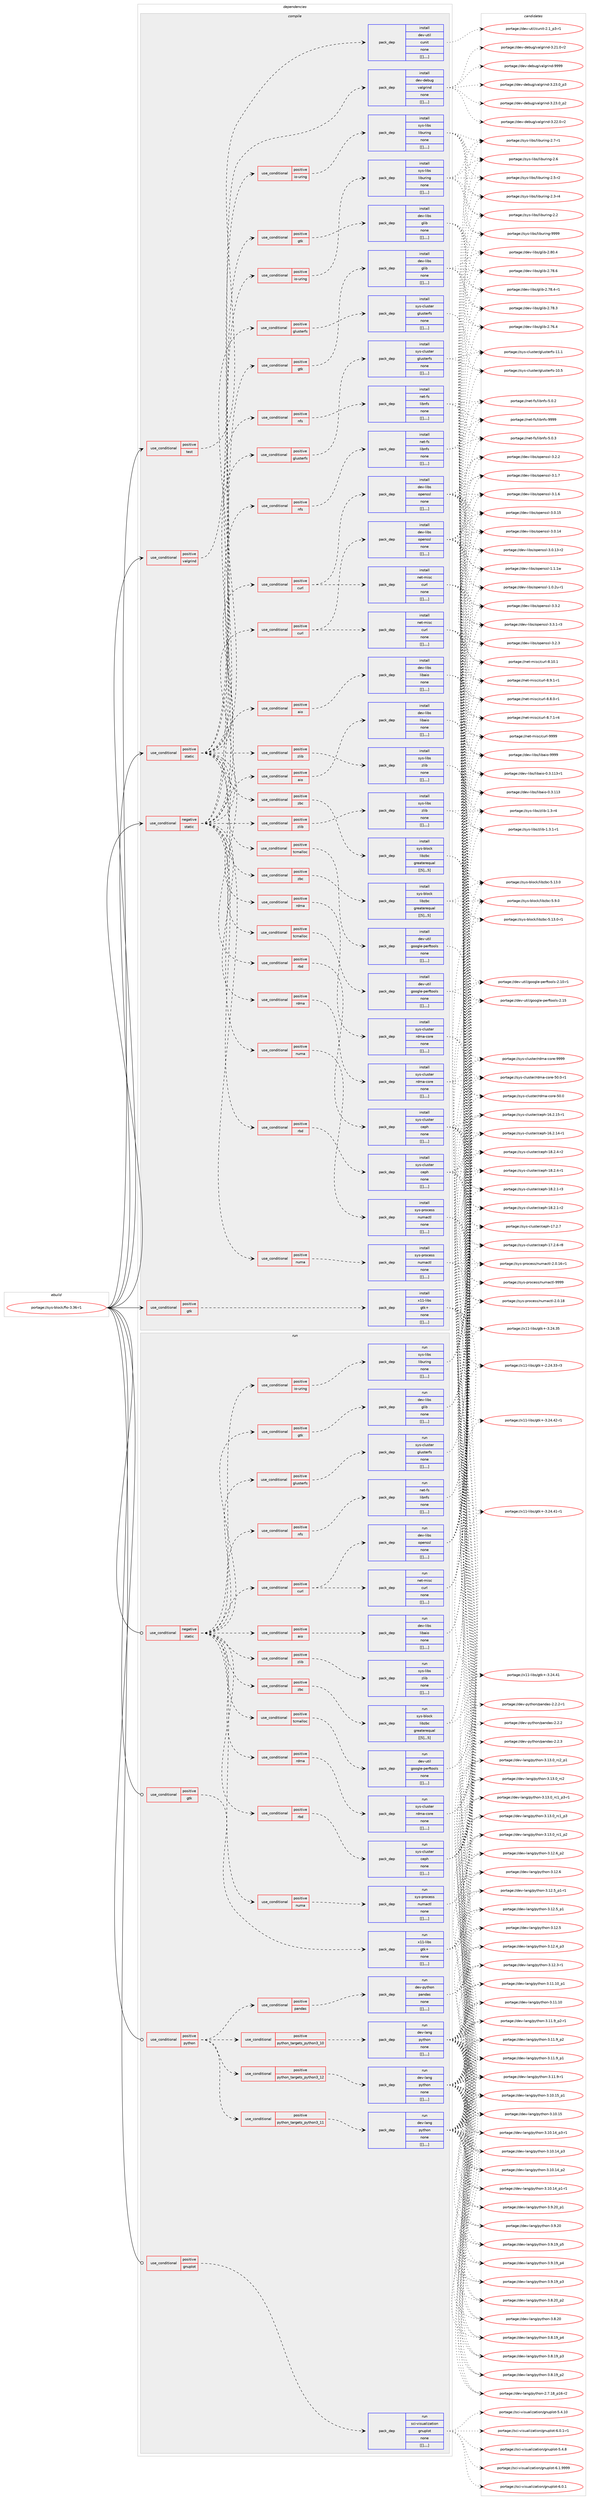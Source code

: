 digraph prolog {

# *************
# Graph options
# *************

newrank=true;
concentrate=true;
compound=true;
graph [rankdir=LR,fontname=Helvetica,fontsize=10,ranksep=1.5];#, ranksep=2.5, nodesep=0.2];
edge  [arrowhead=vee];
node  [fontname=Helvetica,fontsize=10];

# **********
# The ebuild
# **********

subgraph cluster_leftcol {
color=gray;
label=<<i>ebuild</i>>;
id [label="portage://sys-block/fio-3.36-r1", color=red, width=4, href="../sys-block/fio-3.36-r1.svg"];
}

# ****************
# The dependencies
# ****************

subgraph cluster_midcol {
color=gray;
label=<<i>dependencies</i>>;
subgraph cluster_compile {
fillcolor="#eeeeee";
style=filled;
label=<<i>compile</i>>;
subgraph cond8498 {
dependency22531 [label=<<TABLE BORDER="0" CELLBORDER="1" CELLSPACING="0" CELLPADDING="4"><TR><TD ROWSPAN="3" CELLPADDING="10">use_conditional</TD></TR><TR><TD>negative</TD></TR><TR><TD>static</TD></TR></TABLE>>, shape=none, color=red];
subgraph cond8499 {
dependency22532 [label=<<TABLE BORDER="0" CELLBORDER="1" CELLSPACING="0" CELLPADDING="4"><TR><TD ROWSPAN="3" CELLPADDING="10">use_conditional</TD></TR><TR><TD>positive</TD></TR><TR><TD>aio</TD></TR></TABLE>>, shape=none, color=red];
subgraph pack13969 {
dependency22533 [label=<<TABLE BORDER="0" CELLBORDER="1" CELLSPACING="0" CELLPADDING="4" WIDTH="220"><TR><TD ROWSPAN="6" CELLPADDING="30">pack_dep</TD></TR><TR><TD WIDTH="110">install</TD></TR><TR><TD>dev-libs</TD></TR><TR><TD>libaio</TD></TR><TR><TD>none</TD></TR><TR><TD>[[],,,,]</TD></TR></TABLE>>, shape=none, color=blue];
}
dependency22532:e -> dependency22533:w [weight=20,style="dashed",arrowhead="vee"];
}
dependency22531:e -> dependency22532:w [weight=20,style="dashed",arrowhead="vee"];
subgraph cond8500 {
dependency22534 [label=<<TABLE BORDER="0" CELLBORDER="1" CELLSPACING="0" CELLPADDING="4"><TR><TD ROWSPAN="3" CELLPADDING="10">use_conditional</TD></TR><TR><TD>positive</TD></TR><TR><TD>curl</TD></TR></TABLE>>, shape=none, color=red];
subgraph pack13970 {
dependency22535 [label=<<TABLE BORDER="0" CELLBORDER="1" CELLSPACING="0" CELLPADDING="4" WIDTH="220"><TR><TD ROWSPAN="6" CELLPADDING="30">pack_dep</TD></TR><TR><TD WIDTH="110">install</TD></TR><TR><TD>net-misc</TD></TR><TR><TD>curl</TD></TR><TR><TD>none</TD></TR><TR><TD>[[],,,,]</TD></TR></TABLE>>, shape=none, color=blue];
}
dependency22534:e -> dependency22535:w [weight=20,style="dashed",arrowhead="vee"];
subgraph pack13971 {
dependency22536 [label=<<TABLE BORDER="0" CELLBORDER="1" CELLSPACING="0" CELLPADDING="4" WIDTH="220"><TR><TD ROWSPAN="6" CELLPADDING="30">pack_dep</TD></TR><TR><TD WIDTH="110">install</TD></TR><TR><TD>dev-libs</TD></TR><TR><TD>openssl</TD></TR><TR><TD>none</TD></TR><TR><TD>[[],,,,]</TD></TR></TABLE>>, shape=none, color=blue];
}
dependency22534:e -> dependency22536:w [weight=20,style="dashed",arrowhead="vee"];
}
dependency22531:e -> dependency22534:w [weight=20,style="dashed",arrowhead="vee"];
subgraph cond8501 {
dependency22537 [label=<<TABLE BORDER="0" CELLBORDER="1" CELLSPACING="0" CELLPADDING="4"><TR><TD ROWSPAN="3" CELLPADDING="10">use_conditional</TD></TR><TR><TD>positive</TD></TR><TR><TD>nfs</TD></TR></TABLE>>, shape=none, color=red];
subgraph pack13972 {
dependency22538 [label=<<TABLE BORDER="0" CELLBORDER="1" CELLSPACING="0" CELLPADDING="4" WIDTH="220"><TR><TD ROWSPAN="6" CELLPADDING="30">pack_dep</TD></TR><TR><TD WIDTH="110">install</TD></TR><TR><TD>net-fs</TD></TR><TR><TD>libnfs</TD></TR><TR><TD>none</TD></TR><TR><TD>[[],,,,]</TD></TR></TABLE>>, shape=none, color=blue];
}
dependency22537:e -> dependency22538:w [weight=20,style="dashed",arrowhead="vee"];
}
dependency22531:e -> dependency22537:w [weight=20,style="dashed",arrowhead="vee"];
subgraph cond8502 {
dependency22539 [label=<<TABLE BORDER="0" CELLBORDER="1" CELLSPACING="0" CELLPADDING="4"><TR><TD ROWSPAN="3" CELLPADDING="10">use_conditional</TD></TR><TR><TD>positive</TD></TR><TR><TD>glusterfs</TD></TR></TABLE>>, shape=none, color=red];
subgraph pack13973 {
dependency22540 [label=<<TABLE BORDER="0" CELLBORDER="1" CELLSPACING="0" CELLPADDING="4" WIDTH="220"><TR><TD ROWSPAN="6" CELLPADDING="30">pack_dep</TD></TR><TR><TD WIDTH="110">install</TD></TR><TR><TD>sys-cluster</TD></TR><TR><TD>glusterfs</TD></TR><TR><TD>none</TD></TR><TR><TD>[[],,,,]</TD></TR></TABLE>>, shape=none, color=blue];
}
dependency22539:e -> dependency22540:w [weight=20,style="dashed",arrowhead="vee"];
}
dependency22531:e -> dependency22539:w [weight=20,style="dashed",arrowhead="vee"];
subgraph cond8503 {
dependency22541 [label=<<TABLE BORDER="0" CELLBORDER="1" CELLSPACING="0" CELLPADDING="4"><TR><TD ROWSPAN="3" CELLPADDING="10">use_conditional</TD></TR><TR><TD>positive</TD></TR><TR><TD>gtk</TD></TR></TABLE>>, shape=none, color=red];
subgraph pack13974 {
dependency22542 [label=<<TABLE BORDER="0" CELLBORDER="1" CELLSPACING="0" CELLPADDING="4" WIDTH="220"><TR><TD ROWSPAN="6" CELLPADDING="30">pack_dep</TD></TR><TR><TD WIDTH="110">install</TD></TR><TR><TD>dev-libs</TD></TR><TR><TD>glib</TD></TR><TR><TD>none</TD></TR><TR><TD>[[],,,,]</TD></TR></TABLE>>, shape=none, color=blue];
}
dependency22541:e -> dependency22542:w [weight=20,style="dashed",arrowhead="vee"];
}
dependency22531:e -> dependency22541:w [weight=20,style="dashed",arrowhead="vee"];
subgraph cond8504 {
dependency22543 [label=<<TABLE BORDER="0" CELLBORDER="1" CELLSPACING="0" CELLPADDING="4"><TR><TD ROWSPAN="3" CELLPADDING="10">use_conditional</TD></TR><TR><TD>positive</TD></TR><TR><TD>io-uring</TD></TR></TABLE>>, shape=none, color=red];
subgraph pack13975 {
dependency22544 [label=<<TABLE BORDER="0" CELLBORDER="1" CELLSPACING="0" CELLPADDING="4" WIDTH="220"><TR><TD ROWSPAN="6" CELLPADDING="30">pack_dep</TD></TR><TR><TD WIDTH="110">install</TD></TR><TR><TD>sys-libs</TD></TR><TR><TD>liburing</TD></TR><TR><TD>none</TD></TR><TR><TD>[[],,,,]</TD></TR></TABLE>>, shape=none, color=blue];
}
dependency22543:e -> dependency22544:w [weight=20,style="dashed",arrowhead="vee"];
}
dependency22531:e -> dependency22543:w [weight=20,style="dashed",arrowhead="vee"];
subgraph cond8505 {
dependency22545 [label=<<TABLE BORDER="0" CELLBORDER="1" CELLSPACING="0" CELLPADDING="4"><TR><TD ROWSPAN="3" CELLPADDING="10">use_conditional</TD></TR><TR><TD>positive</TD></TR><TR><TD>numa</TD></TR></TABLE>>, shape=none, color=red];
subgraph pack13976 {
dependency22546 [label=<<TABLE BORDER="0" CELLBORDER="1" CELLSPACING="0" CELLPADDING="4" WIDTH="220"><TR><TD ROWSPAN="6" CELLPADDING="30">pack_dep</TD></TR><TR><TD WIDTH="110">install</TD></TR><TR><TD>sys-process</TD></TR><TR><TD>numactl</TD></TR><TR><TD>none</TD></TR><TR><TD>[[],,,,]</TD></TR></TABLE>>, shape=none, color=blue];
}
dependency22545:e -> dependency22546:w [weight=20,style="dashed",arrowhead="vee"];
}
dependency22531:e -> dependency22545:w [weight=20,style="dashed",arrowhead="vee"];
subgraph cond8506 {
dependency22547 [label=<<TABLE BORDER="0" CELLBORDER="1" CELLSPACING="0" CELLPADDING="4"><TR><TD ROWSPAN="3" CELLPADDING="10">use_conditional</TD></TR><TR><TD>positive</TD></TR><TR><TD>rbd</TD></TR></TABLE>>, shape=none, color=red];
subgraph pack13977 {
dependency22548 [label=<<TABLE BORDER="0" CELLBORDER="1" CELLSPACING="0" CELLPADDING="4" WIDTH="220"><TR><TD ROWSPAN="6" CELLPADDING="30">pack_dep</TD></TR><TR><TD WIDTH="110">install</TD></TR><TR><TD>sys-cluster</TD></TR><TR><TD>ceph</TD></TR><TR><TD>none</TD></TR><TR><TD>[[],,,,]</TD></TR></TABLE>>, shape=none, color=blue];
}
dependency22547:e -> dependency22548:w [weight=20,style="dashed",arrowhead="vee"];
}
dependency22531:e -> dependency22547:w [weight=20,style="dashed",arrowhead="vee"];
subgraph cond8507 {
dependency22549 [label=<<TABLE BORDER="0" CELLBORDER="1" CELLSPACING="0" CELLPADDING="4"><TR><TD ROWSPAN="3" CELLPADDING="10">use_conditional</TD></TR><TR><TD>positive</TD></TR><TR><TD>rdma</TD></TR></TABLE>>, shape=none, color=red];
subgraph pack13978 {
dependency22550 [label=<<TABLE BORDER="0" CELLBORDER="1" CELLSPACING="0" CELLPADDING="4" WIDTH="220"><TR><TD ROWSPAN="6" CELLPADDING="30">pack_dep</TD></TR><TR><TD WIDTH="110">install</TD></TR><TR><TD>sys-cluster</TD></TR><TR><TD>rdma-core</TD></TR><TR><TD>none</TD></TR><TR><TD>[[],,,,]</TD></TR></TABLE>>, shape=none, color=blue];
}
dependency22549:e -> dependency22550:w [weight=20,style="dashed",arrowhead="vee"];
}
dependency22531:e -> dependency22549:w [weight=20,style="dashed",arrowhead="vee"];
subgraph cond8508 {
dependency22551 [label=<<TABLE BORDER="0" CELLBORDER="1" CELLSPACING="0" CELLPADDING="4"><TR><TD ROWSPAN="3" CELLPADDING="10">use_conditional</TD></TR><TR><TD>positive</TD></TR><TR><TD>tcmalloc</TD></TR></TABLE>>, shape=none, color=red];
subgraph pack13979 {
dependency22552 [label=<<TABLE BORDER="0" CELLBORDER="1" CELLSPACING="0" CELLPADDING="4" WIDTH="220"><TR><TD ROWSPAN="6" CELLPADDING="30">pack_dep</TD></TR><TR><TD WIDTH="110">install</TD></TR><TR><TD>dev-util</TD></TR><TR><TD>google-perftools</TD></TR><TR><TD>none</TD></TR><TR><TD>[[],,,,]</TD></TR></TABLE>>, shape=none, color=blue];
}
dependency22551:e -> dependency22552:w [weight=20,style="dashed",arrowhead="vee"];
}
dependency22531:e -> dependency22551:w [weight=20,style="dashed",arrowhead="vee"];
subgraph cond8509 {
dependency22553 [label=<<TABLE BORDER="0" CELLBORDER="1" CELLSPACING="0" CELLPADDING="4"><TR><TD ROWSPAN="3" CELLPADDING="10">use_conditional</TD></TR><TR><TD>positive</TD></TR><TR><TD>zbc</TD></TR></TABLE>>, shape=none, color=red];
subgraph pack13980 {
dependency22554 [label=<<TABLE BORDER="0" CELLBORDER="1" CELLSPACING="0" CELLPADDING="4" WIDTH="220"><TR><TD ROWSPAN="6" CELLPADDING="30">pack_dep</TD></TR><TR><TD WIDTH="110">install</TD></TR><TR><TD>sys-block</TD></TR><TR><TD>libzbc</TD></TR><TR><TD>greaterequal</TD></TR><TR><TD>[[5],,,5]</TD></TR></TABLE>>, shape=none, color=blue];
}
dependency22553:e -> dependency22554:w [weight=20,style="dashed",arrowhead="vee"];
}
dependency22531:e -> dependency22553:w [weight=20,style="dashed",arrowhead="vee"];
subgraph cond8510 {
dependency22555 [label=<<TABLE BORDER="0" CELLBORDER="1" CELLSPACING="0" CELLPADDING="4"><TR><TD ROWSPAN="3" CELLPADDING="10">use_conditional</TD></TR><TR><TD>positive</TD></TR><TR><TD>zlib</TD></TR></TABLE>>, shape=none, color=red];
subgraph pack13981 {
dependency22556 [label=<<TABLE BORDER="0" CELLBORDER="1" CELLSPACING="0" CELLPADDING="4" WIDTH="220"><TR><TD ROWSPAN="6" CELLPADDING="30">pack_dep</TD></TR><TR><TD WIDTH="110">install</TD></TR><TR><TD>sys-libs</TD></TR><TR><TD>zlib</TD></TR><TR><TD>none</TD></TR><TR><TD>[[],,,,]</TD></TR></TABLE>>, shape=none, color=blue];
}
dependency22555:e -> dependency22556:w [weight=20,style="dashed",arrowhead="vee"];
}
dependency22531:e -> dependency22555:w [weight=20,style="dashed",arrowhead="vee"];
}
id:e -> dependency22531:w [weight=20,style="solid",arrowhead="vee"];
subgraph cond8511 {
dependency22557 [label=<<TABLE BORDER="0" CELLBORDER="1" CELLSPACING="0" CELLPADDING="4"><TR><TD ROWSPAN="3" CELLPADDING="10">use_conditional</TD></TR><TR><TD>positive</TD></TR><TR><TD>gtk</TD></TR></TABLE>>, shape=none, color=red];
subgraph pack13982 {
dependency22558 [label=<<TABLE BORDER="0" CELLBORDER="1" CELLSPACING="0" CELLPADDING="4" WIDTH="220"><TR><TD ROWSPAN="6" CELLPADDING="30">pack_dep</TD></TR><TR><TD WIDTH="110">install</TD></TR><TR><TD>x11-libs</TD></TR><TR><TD>gtk+</TD></TR><TR><TD>none</TD></TR><TR><TD>[[],,,,]</TD></TR></TABLE>>, shape=none, color=blue];
}
dependency22557:e -> dependency22558:w [weight=20,style="dashed",arrowhead="vee"];
}
id:e -> dependency22557:w [weight=20,style="solid",arrowhead="vee"];
subgraph cond8512 {
dependency22559 [label=<<TABLE BORDER="0" CELLBORDER="1" CELLSPACING="0" CELLPADDING="4"><TR><TD ROWSPAN="3" CELLPADDING="10">use_conditional</TD></TR><TR><TD>positive</TD></TR><TR><TD>static</TD></TR></TABLE>>, shape=none, color=red];
subgraph cond8513 {
dependency22560 [label=<<TABLE BORDER="0" CELLBORDER="1" CELLSPACING="0" CELLPADDING="4"><TR><TD ROWSPAN="3" CELLPADDING="10">use_conditional</TD></TR><TR><TD>positive</TD></TR><TR><TD>aio</TD></TR></TABLE>>, shape=none, color=red];
subgraph pack13983 {
dependency22561 [label=<<TABLE BORDER="0" CELLBORDER="1" CELLSPACING="0" CELLPADDING="4" WIDTH="220"><TR><TD ROWSPAN="6" CELLPADDING="30">pack_dep</TD></TR><TR><TD WIDTH="110">install</TD></TR><TR><TD>dev-libs</TD></TR><TR><TD>libaio</TD></TR><TR><TD>none</TD></TR><TR><TD>[[],,,,]</TD></TR></TABLE>>, shape=none, color=blue];
}
dependency22560:e -> dependency22561:w [weight=20,style="dashed",arrowhead="vee"];
}
dependency22559:e -> dependency22560:w [weight=20,style="dashed",arrowhead="vee"];
subgraph cond8514 {
dependency22562 [label=<<TABLE BORDER="0" CELLBORDER="1" CELLSPACING="0" CELLPADDING="4"><TR><TD ROWSPAN="3" CELLPADDING="10">use_conditional</TD></TR><TR><TD>positive</TD></TR><TR><TD>curl</TD></TR></TABLE>>, shape=none, color=red];
subgraph pack13984 {
dependency22563 [label=<<TABLE BORDER="0" CELLBORDER="1" CELLSPACING="0" CELLPADDING="4" WIDTH="220"><TR><TD ROWSPAN="6" CELLPADDING="30">pack_dep</TD></TR><TR><TD WIDTH="110">install</TD></TR><TR><TD>net-misc</TD></TR><TR><TD>curl</TD></TR><TR><TD>none</TD></TR><TR><TD>[[],,,,]</TD></TR></TABLE>>, shape=none, color=blue];
}
dependency22562:e -> dependency22563:w [weight=20,style="dashed",arrowhead="vee"];
subgraph pack13985 {
dependency22564 [label=<<TABLE BORDER="0" CELLBORDER="1" CELLSPACING="0" CELLPADDING="4" WIDTH="220"><TR><TD ROWSPAN="6" CELLPADDING="30">pack_dep</TD></TR><TR><TD WIDTH="110">install</TD></TR><TR><TD>dev-libs</TD></TR><TR><TD>openssl</TD></TR><TR><TD>none</TD></TR><TR><TD>[[],,,,]</TD></TR></TABLE>>, shape=none, color=blue];
}
dependency22562:e -> dependency22564:w [weight=20,style="dashed",arrowhead="vee"];
}
dependency22559:e -> dependency22562:w [weight=20,style="dashed",arrowhead="vee"];
subgraph cond8515 {
dependency22565 [label=<<TABLE BORDER="0" CELLBORDER="1" CELLSPACING="0" CELLPADDING="4"><TR><TD ROWSPAN="3" CELLPADDING="10">use_conditional</TD></TR><TR><TD>positive</TD></TR><TR><TD>nfs</TD></TR></TABLE>>, shape=none, color=red];
subgraph pack13986 {
dependency22566 [label=<<TABLE BORDER="0" CELLBORDER="1" CELLSPACING="0" CELLPADDING="4" WIDTH="220"><TR><TD ROWSPAN="6" CELLPADDING="30">pack_dep</TD></TR><TR><TD WIDTH="110">install</TD></TR><TR><TD>net-fs</TD></TR><TR><TD>libnfs</TD></TR><TR><TD>none</TD></TR><TR><TD>[[],,,,]</TD></TR></TABLE>>, shape=none, color=blue];
}
dependency22565:e -> dependency22566:w [weight=20,style="dashed",arrowhead="vee"];
}
dependency22559:e -> dependency22565:w [weight=20,style="dashed",arrowhead="vee"];
subgraph cond8516 {
dependency22567 [label=<<TABLE BORDER="0" CELLBORDER="1" CELLSPACING="0" CELLPADDING="4"><TR><TD ROWSPAN="3" CELLPADDING="10">use_conditional</TD></TR><TR><TD>positive</TD></TR><TR><TD>glusterfs</TD></TR></TABLE>>, shape=none, color=red];
subgraph pack13987 {
dependency22568 [label=<<TABLE BORDER="0" CELLBORDER="1" CELLSPACING="0" CELLPADDING="4" WIDTH="220"><TR><TD ROWSPAN="6" CELLPADDING="30">pack_dep</TD></TR><TR><TD WIDTH="110">install</TD></TR><TR><TD>sys-cluster</TD></TR><TR><TD>glusterfs</TD></TR><TR><TD>none</TD></TR><TR><TD>[[],,,,]</TD></TR></TABLE>>, shape=none, color=blue];
}
dependency22567:e -> dependency22568:w [weight=20,style="dashed",arrowhead="vee"];
}
dependency22559:e -> dependency22567:w [weight=20,style="dashed",arrowhead="vee"];
subgraph cond8517 {
dependency22569 [label=<<TABLE BORDER="0" CELLBORDER="1" CELLSPACING="0" CELLPADDING="4"><TR><TD ROWSPAN="3" CELLPADDING="10">use_conditional</TD></TR><TR><TD>positive</TD></TR><TR><TD>gtk</TD></TR></TABLE>>, shape=none, color=red];
subgraph pack13988 {
dependency22570 [label=<<TABLE BORDER="0" CELLBORDER="1" CELLSPACING="0" CELLPADDING="4" WIDTH="220"><TR><TD ROWSPAN="6" CELLPADDING="30">pack_dep</TD></TR><TR><TD WIDTH="110">install</TD></TR><TR><TD>dev-libs</TD></TR><TR><TD>glib</TD></TR><TR><TD>none</TD></TR><TR><TD>[[],,,,]</TD></TR></TABLE>>, shape=none, color=blue];
}
dependency22569:e -> dependency22570:w [weight=20,style="dashed",arrowhead="vee"];
}
dependency22559:e -> dependency22569:w [weight=20,style="dashed",arrowhead="vee"];
subgraph cond8518 {
dependency22571 [label=<<TABLE BORDER="0" CELLBORDER="1" CELLSPACING="0" CELLPADDING="4"><TR><TD ROWSPAN="3" CELLPADDING="10">use_conditional</TD></TR><TR><TD>positive</TD></TR><TR><TD>io-uring</TD></TR></TABLE>>, shape=none, color=red];
subgraph pack13989 {
dependency22572 [label=<<TABLE BORDER="0" CELLBORDER="1" CELLSPACING="0" CELLPADDING="4" WIDTH="220"><TR><TD ROWSPAN="6" CELLPADDING="30">pack_dep</TD></TR><TR><TD WIDTH="110">install</TD></TR><TR><TD>sys-libs</TD></TR><TR><TD>liburing</TD></TR><TR><TD>none</TD></TR><TR><TD>[[],,,,]</TD></TR></TABLE>>, shape=none, color=blue];
}
dependency22571:e -> dependency22572:w [weight=20,style="dashed",arrowhead="vee"];
}
dependency22559:e -> dependency22571:w [weight=20,style="dashed",arrowhead="vee"];
subgraph cond8519 {
dependency22573 [label=<<TABLE BORDER="0" CELLBORDER="1" CELLSPACING="0" CELLPADDING="4"><TR><TD ROWSPAN="3" CELLPADDING="10">use_conditional</TD></TR><TR><TD>positive</TD></TR><TR><TD>numa</TD></TR></TABLE>>, shape=none, color=red];
subgraph pack13990 {
dependency22574 [label=<<TABLE BORDER="0" CELLBORDER="1" CELLSPACING="0" CELLPADDING="4" WIDTH="220"><TR><TD ROWSPAN="6" CELLPADDING="30">pack_dep</TD></TR><TR><TD WIDTH="110">install</TD></TR><TR><TD>sys-process</TD></TR><TR><TD>numactl</TD></TR><TR><TD>none</TD></TR><TR><TD>[[],,,,]</TD></TR></TABLE>>, shape=none, color=blue];
}
dependency22573:e -> dependency22574:w [weight=20,style="dashed",arrowhead="vee"];
}
dependency22559:e -> dependency22573:w [weight=20,style="dashed",arrowhead="vee"];
subgraph cond8520 {
dependency22575 [label=<<TABLE BORDER="0" CELLBORDER="1" CELLSPACING="0" CELLPADDING="4"><TR><TD ROWSPAN="3" CELLPADDING="10">use_conditional</TD></TR><TR><TD>positive</TD></TR><TR><TD>rbd</TD></TR></TABLE>>, shape=none, color=red];
subgraph pack13991 {
dependency22576 [label=<<TABLE BORDER="0" CELLBORDER="1" CELLSPACING="0" CELLPADDING="4" WIDTH="220"><TR><TD ROWSPAN="6" CELLPADDING="30">pack_dep</TD></TR><TR><TD WIDTH="110">install</TD></TR><TR><TD>sys-cluster</TD></TR><TR><TD>ceph</TD></TR><TR><TD>none</TD></TR><TR><TD>[[],,,,]</TD></TR></TABLE>>, shape=none, color=blue];
}
dependency22575:e -> dependency22576:w [weight=20,style="dashed",arrowhead="vee"];
}
dependency22559:e -> dependency22575:w [weight=20,style="dashed",arrowhead="vee"];
subgraph cond8521 {
dependency22577 [label=<<TABLE BORDER="0" CELLBORDER="1" CELLSPACING="0" CELLPADDING="4"><TR><TD ROWSPAN="3" CELLPADDING="10">use_conditional</TD></TR><TR><TD>positive</TD></TR><TR><TD>rdma</TD></TR></TABLE>>, shape=none, color=red];
subgraph pack13992 {
dependency22578 [label=<<TABLE BORDER="0" CELLBORDER="1" CELLSPACING="0" CELLPADDING="4" WIDTH="220"><TR><TD ROWSPAN="6" CELLPADDING="30">pack_dep</TD></TR><TR><TD WIDTH="110">install</TD></TR><TR><TD>sys-cluster</TD></TR><TR><TD>rdma-core</TD></TR><TR><TD>none</TD></TR><TR><TD>[[],,,,]</TD></TR></TABLE>>, shape=none, color=blue];
}
dependency22577:e -> dependency22578:w [weight=20,style="dashed",arrowhead="vee"];
}
dependency22559:e -> dependency22577:w [weight=20,style="dashed",arrowhead="vee"];
subgraph cond8522 {
dependency22579 [label=<<TABLE BORDER="0" CELLBORDER="1" CELLSPACING="0" CELLPADDING="4"><TR><TD ROWSPAN="3" CELLPADDING="10">use_conditional</TD></TR><TR><TD>positive</TD></TR><TR><TD>tcmalloc</TD></TR></TABLE>>, shape=none, color=red];
subgraph pack13993 {
dependency22580 [label=<<TABLE BORDER="0" CELLBORDER="1" CELLSPACING="0" CELLPADDING="4" WIDTH="220"><TR><TD ROWSPAN="6" CELLPADDING="30">pack_dep</TD></TR><TR><TD WIDTH="110">install</TD></TR><TR><TD>dev-util</TD></TR><TR><TD>google-perftools</TD></TR><TR><TD>none</TD></TR><TR><TD>[[],,,,]</TD></TR></TABLE>>, shape=none, color=blue];
}
dependency22579:e -> dependency22580:w [weight=20,style="dashed",arrowhead="vee"];
}
dependency22559:e -> dependency22579:w [weight=20,style="dashed",arrowhead="vee"];
subgraph cond8523 {
dependency22581 [label=<<TABLE BORDER="0" CELLBORDER="1" CELLSPACING="0" CELLPADDING="4"><TR><TD ROWSPAN="3" CELLPADDING="10">use_conditional</TD></TR><TR><TD>positive</TD></TR><TR><TD>zbc</TD></TR></TABLE>>, shape=none, color=red];
subgraph pack13994 {
dependency22582 [label=<<TABLE BORDER="0" CELLBORDER="1" CELLSPACING="0" CELLPADDING="4" WIDTH="220"><TR><TD ROWSPAN="6" CELLPADDING="30">pack_dep</TD></TR><TR><TD WIDTH="110">install</TD></TR><TR><TD>sys-block</TD></TR><TR><TD>libzbc</TD></TR><TR><TD>greaterequal</TD></TR><TR><TD>[[5],,,5]</TD></TR></TABLE>>, shape=none, color=blue];
}
dependency22581:e -> dependency22582:w [weight=20,style="dashed",arrowhead="vee"];
}
dependency22559:e -> dependency22581:w [weight=20,style="dashed",arrowhead="vee"];
subgraph cond8524 {
dependency22583 [label=<<TABLE BORDER="0" CELLBORDER="1" CELLSPACING="0" CELLPADDING="4"><TR><TD ROWSPAN="3" CELLPADDING="10">use_conditional</TD></TR><TR><TD>positive</TD></TR><TR><TD>zlib</TD></TR></TABLE>>, shape=none, color=red];
subgraph pack13995 {
dependency22584 [label=<<TABLE BORDER="0" CELLBORDER="1" CELLSPACING="0" CELLPADDING="4" WIDTH="220"><TR><TD ROWSPAN="6" CELLPADDING="30">pack_dep</TD></TR><TR><TD WIDTH="110">install</TD></TR><TR><TD>sys-libs</TD></TR><TR><TD>zlib</TD></TR><TR><TD>none</TD></TR><TR><TD>[[],,,,]</TD></TR></TABLE>>, shape=none, color=blue];
}
dependency22583:e -> dependency22584:w [weight=20,style="dashed",arrowhead="vee"];
}
dependency22559:e -> dependency22583:w [weight=20,style="dashed",arrowhead="vee"];
}
id:e -> dependency22559:w [weight=20,style="solid",arrowhead="vee"];
subgraph cond8525 {
dependency22585 [label=<<TABLE BORDER="0" CELLBORDER="1" CELLSPACING="0" CELLPADDING="4"><TR><TD ROWSPAN="3" CELLPADDING="10">use_conditional</TD></TR><TR><TD>positive</TD></TR><TR><TD>test</TD></TR></TABLE>>, shape=none, color=red];
subgraph pack13996 {
dependency22586 [label=<<TABLE BORDER="0" CELLBORDER="1" CELLSPACING="0" CELLPADDING="4" WIDTH="220"><TR><TD ROWSPAN="6" CELLPADDING="30">pack_dep</TD></TR><TR><TD WIDTH="110">install</TD></TR><TR><TD>dev-util</TD></TR><TR><TD>cunit</TD></TR><TR><TD>none</TD></TR><TR><TD>[[],,,,]</TD></TR></TABLE>>, shape=none, color=blue];
}
dependency22585:e -> dependency22586:w [weight=20,style="dashed",arrowhead="vee"];
}
id:e -> dependency22585:w [weight=20,style="solid",arrowhead="vee"];
subgraph cond8526 {
dependency22587 [label=<<TABLE BORDER="0" CELLBORDER="1" CELLSPACING="0" CELLPADDING="4"><TR><TD ROWSPAN="3" CELLPADDING="10">use_conditional</TD></TR><TR><TD>positive</TD></TR><TR><TD>valgrind</TD></TR></TABLE>>, shape=none, color=red];
subgraph pack13997 {
dependency22588 [label=<<TABLE BORDER="0" CELLBORDER="1" CELLSPACING="0" CELLPADDING="4" WIDTH="220"><TR><TD ROWSPAN="6" CELLPADDING="30">pack_dep</TD></TR><TR><TD WIDTH="110">install</TD></TR><TR><TD>dev-debug</TD></TR><TR><TD>valgrind</TD></TR><TR><TD>none</TD></TR><TR><TD>[[],,,,]</TD></TR></TABLE>>, shape=none, color=blue];
}
dependency22587:e -> dependency22588:w [weight=20,style="dashed",arrowhead="vee"];
}
id:e -> dependency22587:w [weight=20,style="solid",arrowhead="vee"];
}
subgraph cluster_compileandrun {
fillcolor="#eeeeee";
style=filled;
label=<<i>compile and run</i>>;
}
subgraph cluster_run {
fillcolor="#eeeeee";
style=filled;
label=<<i>run</i>>;
subgraph cond8527 {
dependency22589 [label=<<TABLE BORDER="0" CELLBORDER="1" CELLSPACING="0" CELLPADDING="4"><TR><TD ROWSPAN="3" CELLPADDING="10">use_conditional</TD></TR><TR><TD>negative</TD></TR><TR><TD>static</TD></TR></TABLE>>, shape=none, color=red];
subgraph cond8528 {
dependency22590 [label=<<TABLE BORDER="0" CELLBORDER="1" CELLSPACING="0" CELLPADDING="4"><TR><TD ROWSPAN="3" CELLPADDING="10">use_conditional</TD></TR><TR><TD>positive</TD></TR><TR><TD>aio</TD></TR></TABLE>>, shape=none, color=red];
subgraph pack13998 {
dependency22591 [label=<<TABLE BORDER="0" CELLBORDER="1" CELLSPACING="0" CELLPADDING="4" WIDTH="220"><TR><TD ROWSPAN="6" CELLPADDING="30">pack_dep</TD></TR><TR><TD WIDTH="110">run</TD></TR><TR><TD>dev-libs</TD></TR><TR><TD>libaio</TD></TR><TR><TD>none</TD></TR><TR><TD>[[],,,,]</TD></TR></TABLE>>, shape=none, color=blue];
}
dependency22590:e -> dependency22591:w [weight=20,style="dashed",arrowhead="vee"];
}
dependency22589:e -> dependency22590:w [weight=20,style="dashed",arrowhead="vee"];
subgraph cond8529 {
dependency22592 [label=<<TABLE BORDER="0" CELLBORDER="1" CELLSPACING="0" CELLPADDING="4"><TR><TD ROWSPAN="3" CELLPADDING="10">use_conditional</TD></TR><TR><TD>positive</TD></TR><TR><TD>curl</TD></TR></TABLE>>, shape=none, color=red];
subgraph pack13999 {
dependency22593 [label=<<TABLE BORDER="0" CELLBORDER="1" CELLSPACING="0" CELLPADDING="4" WIDTH="220"><TR><TD ROWSPAN="6" CELLPADDING="30">pack_dep</TD></TR><TR><TD WIDTH="110">run</TD></TR><TR><TD>net-misc</TD></TR><TR><TD>curl</TD></TR><TR><TD>none</TD></TR><TR><TD>[[],,,,]</TD></TR></TABLE>>, shape=none, color=blue];
}
dependency22592:e -> dependency22593:w [weight=20,style="dashed",arrowhead="vee"];
subgraph pack14000 {
dependency22594 [label=<<TABLE BORDER="0" CELLBORDER="1" CELLSPACING="0" CELLPADDING="4" WIDTH="220"><TR><TD ROWSPAN="6" CELLPADDING="30">pack_dep</TD></TR><TR><TD WIDTH="110">run</TD></TR><TR><TD>dev-libs</TD></TR><TR><TD>openssl</TD></TR><TR><TD>none</TD></TR><TR><TD>[[],,,,]</TD></TR></TABLE>>, shape=none, color=blue];
}
dependency22592:e -> dependency22594:w [weight=20,style="dashed",arrowhead="vee"];
}
dependency22589:e -> dependency22592:w [weight=20,style="dashed",arrowhead="vee"];
subgraph cond8530 {
dependency22595 [label=<<TABLE BORDER="0" CELLBORDER="1" CELLSPACING="0" CELLPADDING="4"><TR><TD ROWSPAN="3" CELLPADDING="10">use_conditional</TD></TR><TR><TD>positive</TD></TR><TR><TD>nfs</TD></TR></TABLE>>, shape=none, color=red];
subgraph pack14001 {
dependency22596 [label=<<TABLE BORDER="0" CELLBORDER="1" CELLSPACING="0" CELLPADDING="4" WIDTH="220"><TR><TD ROWSPAN="6" CELLPADDING="30">pack_dep</TD></TR><TR><TD WIDTH="110">run</TD></TR><TR><TD>net-fs</TD></TR><TR><TD>libnfs</TD></TR><TR><TD>none</TD></TR><TR><TD>[[],,,,]</TD></TR></TABLE>>, shape=none, color=blue];
}
dependency22595:e -> dependency22596:w [weight=20,style="dashed",arrowhead="vee"];
}
dependency22589:e -> dependency22595:w [weight=20,style="dashed",arrowhead="vee"];
subgraph cond8531 {
dependency22597 [label=<<TABLE BORDER="0" CELLBORDER="1" CELLSPACING="0" CELLPADDING="4"><TR><TD ROWSPAN="3" CELLPADDING="10">use_conditional</TD></TR><TR><TD>positive</TD></TR><TR><TD>glusterfs</TD></TR></TABLE>>, shape=none, color=red];
subgraph pack14002 {
dependency22598 [label=<<TABLE BORDER="0" CELLBORDER="1" CELLSPACING="0" CELLPADDING="4" WIDTH="220"><TR><TD ROWSPAN="6" CELLPADDING="30">pack_dep</TD></TR><TR><TD WIDTH="110">run</TD></TR><TR><TD>sys-cluster</TD></TR><TR><TD>glusterfs</TD></TR><TR><TD>none</TD></TR><TR><TD>[[],,,,]</TD></TR></TABLE>>, shape=none, color=blue];
}
dependency22597:e -> dependency22598:w [weight=20,style="dashed",arrowhead="vee"];
}
dependency22589:e -> dependency22597:w [weight=20,style="dashed",arrowhead="vee"];
subgraph cond8532 {
dependency22599 [label=<<TABLE BORDER="0" CELLBORDER="1" CELLSPACING="0" CELLPADDING="4"><TR><TD ROWSPAN="3" CELLPADDING="10">use_conditional</TD></TR><TR><TD>positive</TD></TR><TR><TD>gtk</TD></TR></TABLE>>, shape=none, color=red];
subgraph pack14003 {
dependency22600 [label=<<TABLE BORDER="0" CELLBORDER="1" CELLSPACING="0" CELLPADDING="4" WIDTH="220"><TR><TD ROWSPAN="6" CELLPADDING="30">pack_dep</TD></TR><TR><TD WIDTH="110">run</TD></TR><TR><TD>dev-libs</TD></TR><TR><TD>glib</TD></TR><TR><TD>none</TD></TR><TR><TD>[[],,,,]</TD></TR></TABLE>>, shape=none, color=blue];
}
dependency22599:e -> dependency22600:w [weight=20,style="dashed",arrowhead="vee"];
}
dependency22589:e -> dependency22599:w [weight=20,style="dashed",arrowhead="vee"];
subgraph cond8533 {
dependency22601 [label=<<TABLE BORDER="0" CELLBORDER="1" CELLSPACING="0" CELLPADDING="4"><TR><TD ROWSPAN="3" CELLPADDING="10">use_conditional</TD></TR><TR><TD>positive</TD></TR><TR><TD>io-uring</TD></TR></TABLE>>, shape=none, color=red];
subgraph pack14004 {
dependency22602 [label=<<TABLE BORDER="0" CELLBORDER="1" CELLSPACING="0" CELLPADDING="4" WIDTH="220"><TR><TD ROWSPAN="6" CELLPADDING="30">pack_dep</TD></TR><TR><TD WIDTH="110">run</TD></TR><TR><TD>sys-libs</TD></TR><TR><TD>liburing</TD></TR><TR><TD>none</TD></TR><TR><TD>[[],,,,]</TD></TR></TABLE>>, shape=none, color=blue];
}
dependency22601:e -> dependency22602:w [weight=20,style="dashed",arrowhead="vee"];
}
dependency22589:e -> dependency22601:w [weight=20,style="dashed",arrowhead="vee"];
subgraph cond8534 {
dependency22603 [label=<<TABLE BORDER="0" CELLBORDER="1" CELLSPACING="0" CELLPADDING="4"><TR><TD ROWSPAN="3" CELLPADDING="10">use_conditional</TD></TR><TR><TD>positive</TD></TR><TR><TD>numa</TD></TR></TABLE>>, shape=none, color=red];
subgraph pack14005 {
dependency22604 [label=<<TABLE BORDER="0" CELLBORDER="1" CELLSPACING="0" CELLPADDING="4" WIDTH="220"><TR><TD ROWSPAN="6" CELLPADDING="30">pack_dep</TD></TR><TR><TD WIDTH="110">run</TD></TR><TR><TD>sys-process</TD></TR><TR><TD>numactl</TD></TR><TR><TD>none</TD></TR><TR><TD>[[],,,,]</TD></TR></TABLE>>, shape=none, color=blue];
}
dependency22603:e -> dependency22604:w [weight=20,style="dashed",arrowhead="vee"];
}
dependency22589:e -> dependency22603:w [weight=20,style="dashed",arrowhead="vee"];
subgraph cond8535 {
dependency22605 [label=<<TABLE BORDER="0" CELLBORDER="1" CELLSPACING="0" CELLPADDING="4"><TR><TD ROWSPAN="3" CELLPADDING="10">use_conditional</TD></TR><TR><TD>positive</TD></TR><TR><TD>rbd</TD></TR></TABLE>>, shape=none, color=red];
subgraph pack14006 {
dependency22606 [label=<<TABLE BORDER="0" CELLBORDER="1" CELLSPACING="0" CELLPADDING="4" WIDTH="220"><TR><TD ROWSPAN="6" CELLPADDING="30">pack_dep</TD></TR><TR><TD WIDTH="110">run</TD></TR><TR><TD>sys-cluster</TD></TR><TR><TD>ceph</TD></TR><TR><TD>none</TD></TR><TR><TD>[[],,,,]</TD></TR></TABLE>>, shape=none, color=blue];
}
dependency22605:e -> dependency22606:w [weight=20,style="dashed",arrowhead="vee"];
}
dependency22589:e -> dependency22605:w [weight=20,style="dashed",arrowhead="vee"];
subgraph cond8536 {
dependency22607 [label=<<TABLE BORDER="0" CELLBORDER="1" CELLSPACING="0" CELLPADDING="4"><TR><TD ROWSPAN="3" CELLPADDING="10">use_conditional</TD></TR><TR><TD>positive</TD></TR><TR><TD>rdma</TD></TR></TABLE>>, shape=none, color=red];
subgraph pack14007 {
dependency22608 [label=<<TABLE BORDER="0" CELLBORDER="1" CELLSPACING="0" CELLPADDING="4" WIDTH="220"><TR><TD ROWSPAN="6" CELLPADDING="30">pack_dep</TD></TR><TR><TD WIDTH="110">run</TD></TR><TR><TD>sys-cluster</TD></TR><TR><TD>rdma-core</TD></TR><TR><TD>none</TD></TR><TR><TD>[[],,,,]</TD></TR></TABLE>>, shape=none, color=blue];
}
dependency22607:e -> dependency22608:w [weight=20,style="dashed",arrowhead="vee"];
}
dependency22589:e -> dependency22607:w [weight=20,style="dashed",arrowhead="vee"];
subgraph cond8537 {
dependency22609 [label=<<TABLE BORDER="0" CELLBORDER="1" CELLSPACING="0" CELLPADDING="4"><TR><TD ROWSPAN="3" CELLPADDING="10">use_conditional</TD></TR><TR><TD>positive</TD></TR><TR><TD>tcmalloc</TD></TR></TABLE>>, shape=none, color=red];
subgraph pack14008 {
dependency22610 [label=<<TABLE BORDER="0" CELLBORDER="1" CELLSPACING="0" CELLPADDING="4" WIDTH="220"><TR><TD ROWSPAN="6" CELLPADDING="30">pack_dep</TD></TR><TR><TD WIDTH="110">run</TD></TR><TR><TD>dev-util</TD></TR><TR><TD>google-perftools</TD></TR><TR><TD>none</TD></TR><TR><TD>[[],,,,]</TD></TR></TABLE>>, shape=none, color=blue];
}
dependency22609:e -> dependency22610:w [weight=20,style="dashed",arrowhead="vee"];
}
dependency22589:e -> dependency22609:w [weight=20,style="dashed",arrowhead="vee"];
subgraph cond8538 {
dependency22611 [label=<<TABLE BORDER="0" CELLBORDER="1" CELLSPACING="0" CELLPADDING="4"><TR><TD ROWSPAN="3" CELLPADDING="10">use_conditional</TD></TR><TR><TD>positive</TD></TR><TR><TD>zbc</TD></TR></TABLE>>, shape=none, color=red];
subgraph pack14009 {
dependency22612 [label=<<TABLE BORDER="0" CELLBORDER="1" CELLSPACING="0" CELLPADDING="4" WIDTH="220"><TR><TD ROWSPAN="6" CELLPADDING="30">pack_dep</TD></TR><TR><TD WIDTH="110">run</TD></TR><TR><TD>sys-block</TD></TR><TR><TD>libzbc</TD></TR><TR><TD>greaterequal</TD></TR><TR><TD>[[5],,,5]</TD></TR></TABLE>>, shape=none, color=blue];
}
dependency22611:e -> dependency22612:w [weight=20,style="dashed",arrowhead="vee"];
}
dependency22589:e -> dependency22611:w [weight=20,style="dashed",arrowhead="vee"];
subgraph cond8539 {
dependency22613 [label=<<TABLE BORDER="0" CELLBORDER="1" CELLSPACING="0" CELLPADDING="4"><TR><TD ROWSPAN="3" CELLPADDING="10">use_conditional</TD></TR><TR><TD>positive</TD></TR><TR><TD>zlib</TD></TR></TABLE>>, shape=none, color=red];
subgraph pack14010 {
dependency22614 [label=<<TABLE BORDER="0" CELLBORDER="1" CELLSPACING="0" CELLPADDING="4" WIDTH="220"><TR><TD ROWSPAN="6" CELLPADDING="30">pack_dep</TD></TR><TR><TD WIDTH="110">run</TD></TR><TR><TD>sys-libs</TD></TR><TR><TD>zlib</TD></TR><TR><TD>none</TD></TR><TR><TD>[[],,,,]</TD></TR></TABLE>>, shape=none, color=blue];
}
dependency22613:e -> dependency22614:w [weight=20,style="dashed",arrowhead="vee"];
}
dependency22589:e -> dependency22613:w [weight=20,style="dashed",arrowhead="vee"];
}
id:e -> dependency22589:w [weight=20,style="solid",arrowhead="odot"];
subgraph cond8540 {
dependency22615 [label=<<TABLE BORDER="0" CELLBORDER="1" CELLSPACING="0" CELLPADDING="4"><TR><TD ROWSPAN="3" CELLPADDING="10">use_conditional</TD></TR><TR><TD>positive</TD></TR><TR><TD>gnuplot</TD></TR></TABLE>>, shape=none, color=red];
subgraph pack14011 {
dependency22616 [label=<<TABLE BORDER="0" CELLBORDER="1" CELLSPACING="0" CELLPADDING="4" WIDTH="220"><TR><TD ROWSPAN="6" CELLPADDING="30">pack_dep</TD></TR><TR><TD WIDTH="110">run</TD></TR><TR><TD>sci-visualization</TD></TR><TR><TD>gnuplot</TD></TR><TR><TD>none</TD></TR><TR><TD>[[],,,,]</TD></TR></TABLE>>, shape=none, color=blue];
}
dependency22615:e -> dependency22616:w [weight=20,style="dashed",arrowhead="vee"];
}
id:e -> dependency22615:w [weight=20,style="solid",arrowhead="odot"];
subgraph cond8541 {
dependency22617 [label=<<TABLE BORDER="0" CELLBORDER="1" CELLSPACING="0" CELLPADDING="4"><TR><TD ROWSPAN="3" CELLPADDING="10">use_conditional</TD></TR><TR><TD>positive</TD></TR><TR><TD>gtk</TD></TR></TABLE>>, shape=none, color=red];
subgraph pack14012 {
dependency22618 [label=<<TABLE BORDER="0" CELLBORDER="1" CELLSPACING="0" CELLPADDING="4" WIDTH="220"><TR><TD ROWSPAN="6" CELLPADDING="30">pack_dep</TD></TR><TR><TD WIDTH="110">run</TD></TR><TR><TD>x11-libs</TD></TR><TR><TD>gtk+</TD></TR><TR><TD>none</TD></TR><TR><TD>[[],,,,]</TD></TR></TABLE>>, shape=none, color=blue];
}
dependency22617:e -> dependency22618:w [weight=20,style="dashed",arrowhead="vee"];
}
id:e -> dependency22617:w [weight=20,style="solid",arrowhead="odot"];
subgraph cond8542 {
dependency22619 [label=<<TABLE BORDER="0" CELLBORDER="1" CELLSPACING="0" CELLPADDING="4"><TR><TD ROWSPAN="3" CELLPADDING="10">use_conditional</TD></TR><TR><TD>positive</TD></TR><TR><TD>python</TD></TR></TABLE>>, shape=none, color=red];
subgraph cond8543 {
dependency22620 [label=<<TABLE BORDER="0" CELLBORDER="1" CELLSPACING="0" CELLPADDING="4"><TR><TD ROWSPAN="3" CELLPADDING="10">use_conditional</TD></TR><TR><TD>positive</TD></TR><TR><TD>python_targets_python3_10</TD></TR></TABLE>>, shape=none, color=red];
subgraph pack14013 {
dependency22621 [label=<<TABLE BORDER="0" CELLBORDER="1" CELLSPACING="0" CELLPADDING="4" WIDTH="220"><TR><TD ROWSPAN="6" CELLPADDING="30">pack_dep</TD></TR><TR><TD WIDTH="110">run</TD></TR><TR><TD>dev-lang</TD></TR><TR><TD>python</TD></TR><TR><TD>none</TD></TR><TR><TD>[[],,,,]</TD></TR></TABLE>>, shape=none, color=blue];
}
dependency22620:e -> dependency22621:w [weight=20,style="dashed",arrowhead="vee"];
}
dependency22619:e -> dependency22620:w [weight=20,style="dashed",arrowhead="vee"];
subgraph cond8544 {
dependency22622 [label=<<TABLE BORDER="0" CELLBORDER="1" CELLSPACING="0" CELLPADDING="4"><TR><TD ROWSPAN="3" CELLPADDING="10">use_conditional</TD></TR><TR><TD>positive</TD></TR><TR><TD>python_targets_python3_11</TD></TR></TABLE>>, shape=none, color=red];
subgraph pack14014 {
dependency22623 [label=<<TABLE BORDER="0" CELLBORDER="1" CELLSPACING="0" CELLPADDING="4" WIDTH="220"><TR><TD ROWSPAN="6" CELLPADDING="30">pack_dep</TD></TR><TR><TD WIDTH="110">run</TD></TR><TR><TD>dev-lang</TD></TR><TR><TD>python</TD></TR><TR><TD>none</TD></TR><TR><TD>[[],,,,]</TD></TR></TABLE>>, shape=none, color=blue];
}
dependency22622:e -> dependency22623:w [weight=20,style="dashed",arrowhead="vee"];
}
dependency22619:e -> dependency22622:w [weight=20,style="dashed",arrowhead="vee"];
subgraph cond8545 {
dependency22624 [label=<<TABLE BORDER="0" CELLBORDER="1" CELLSPACING="0" CELLPADDING="4"><TR><TD ROWSPAN="3" CELLPADDING="10">use_conditional</TD></TR><TR><TD>positive</TD></TR><TR><TD>python_targets_python3_12</TD></TR></TABLE>>, shape=none, color=red];
subgraph pack14015 {
dependency22625 [label=<<TABLE BORDER="0" CELLBORDER="1" CELLSPACING="0" CELLPADDING="4" WIDTH="220"><TR><TD ROWSPAN="6" CELLPADDING="30">pack_dep</TD></TR><TR><TD WIDTH="110">run</TD></TR><TR><TD>dev-lang</TD></TR><TR><TD>python</TD></TR><TR><TD>none</TD></TR><TR><TD>[[],,,,]</TD></TR></TABLE>>, shape=none, color=blue];
}
dependency22624:e -> dependency22625:w [weight=20,style="dashed",arrowhead="vee"];
}
dependency22619:e -> dependency22624:w [weight=20,style="dashed",arrowhead="vee"];
subgraph cond8546 {
dependency22626 [label=<<TABLE BORDER="0" CELLBORDER="1" CELLSPACING="0" CELLPADDING="4"><TR><TD ROWSPAN="3" CELLPADDING="10">use_conditional</TD></TR><TR><TD>positive</TD></TR><TR><TD>pandas</TD></TR></TABLE>>, shape=none, color=red];
subgraph pack14016 {
dependency22627 [label=<<TABLE BORDER="0" CELLBORDER="1" CELLSPACING="0" CELLPADDING="4" WIDTH="220"><TR><TD ROWSPAN="6" CELLPADDING="30">pack_dep</TD></TR><TR><TD WIDTH="110">run</TD></TR><TR><TD>dev-python</TD></TR><TR><TD>pandas</TD></TR><TR><TD>none</TD></TR><TR><TD>[[],,,,]</TD></TR></TABLE>>, shape=none, color=blue];
}
dependency22626:e -> dependency22627:w [weight=20,style="dashed",arrowhead="vee"];
}
dependency22619:e -> dependency22626:w [weight=20,style="dashed",arrowhead="vee"];
}
id:e -> dependency22619:w [weight=20,style="solid",arrowhead="odot"];
}
}

# **************
# The candidates
# **************

subgraph cluster_choices {
rank=same;
color=gray;
label=<<i>candidates</i>>;

subgraph choice13969 {
color=black;
nodesep=1;
choice10010111845108105981154710810598971051114557575757 [label="portage://dev-libs/libaio-9999", color=red, width=4,href="../dev-libs/libaio-9999.svg"];
choice100101118451081059811547108105989710511145484651464949514511449 [label="portage://dev-libs/libaio-0.3.113-r1", color=red, width=4,href="../dev-libs/libaio-0.3.113-r1.svg"];
choice10010111845108105981154710810598971051114548465146494951 [label="portage://dev-libs/libaio-0.3.113", color=red, width=4,href="../dev-libs/libaio-0.3.113.svg"];
dependency22533:e -> choice10010111845108105981154710810598971051114557575757:w [style=dotted,weight="100"];
dependency22533:e -> choice100101118451081059811547108105989710511145484651464949514511449:w [style=dotted,weight="100"];
dependency22533:e -> choice10010111845108105981154710810598971051114548465146494951:w [style=dotted,weight="100"];
}
subgraph choice13970 {
color=black;
nodesep=1;
choice110101116451091051159947991171141084557575757 [label="portage://net-misc/curl-9999", color=red, width=4,href="../net-misc/curl-9999.svg"];
choice1101011164510910511599479911711410845564649484649 [label="portage://net-misc/curl-8.10.1", color=red, width=4,href="../net-misc/curl-8.10.1.svg"];
choice110101116451091051159947991171141084556465746494511449 [label="portage://net-misc/curl-8.9.1-r1", color=red, width=4,href="../net-misc/curl-8.9.1-r1.svg"];
choice110101116451091051159947991171141084556465646484511449 [label="portage://net-misc/curl-8.8.0-r1", color=red, width=4,href="../net-misc/curl-8.8.0-r1.svg"];
choice110101116451091051159947991171141084556465546494511452 [label="portage://net-misc/curl-8.7.1-r4", color=red, width=4,href="../net-misc/curl-8.7.1-r4.svg"];
dependency22535:e -> choice110101116451091051159947991171141084557575757:w [style=dotted,weight="100"];
dependency22535:e -> choice1101011164510910511599479911711410845564649484649:w [style=dotted,weight="100"];
dependency22535:e -> choice110101116451091051159947991171141084556465746494511449:w [style=dotted,weight="100"];
dependency22535:e -> choice110101116451091051159947991171141084556465646484511449:w [style=dotted,weight="100"];
dependency22535:e -> choice110101116451091051159947991171141084556465546494511452:w [style=dotted,weight="100"];
}
subgraph choice13971 {
color=black;
nodesep=1;
choice100101118451081059811547111112101110115115108455146514650 [label="portage://dev-libs/openssl-3.3.2", color=red, width=4,href="../dev-libs/openssl-3.3.2.svg"];
choice1001011184510810598115471111121011101151151084551465146494511451 [label="portage://dev-libs/openssl-3.3.1-r3", color=red, width=4,href="../dev-libs/openssl-3.3.1-r3.svg"];
choice100101118451081059811547111112101110115115108455146504651 [label="portage://dev-libs/openssl-3.2.3", color=red, width=4,href="../dev-libs/openssl-3.2.3.svg"];
choice100101118451081059811547111112101110115115108455146504650 [label="portage://dev-libs/openssl-3.2.2", color=red, width=4,href="../dev-libs/openssl-3.2.2.svg"];
choice100101118451081059811547111112101110115115108455146494655 [label="portage://dev-libs/openssl-3.1.7", color=red, width=4,href="../dev-libs/openssl-3.1.7.svg"];
choice100101118451081059811547111112101110115115108455146494654 [label="portage://dev-libs/openssl-3.1.6", color=red, width=4,href="../dev-libs/openssl-3.1.6.svg"];
choice10010111845108105981154711111210111011511510845514648464953 [label="portage://dev-libs/openssl-3.0.15", color=red, width=4,href="../dev-libs/openssl-3.0.15.svg"];
choice10010111845108105981154711111210111011511510845514648464952 [label="portage://dev-libs/openssl-3.0.14", color=red, width=4,href="../dev-libs/openssl-3.0.14.svg"];
choice100101118451081059811547111112101110115115108455146484649514511450 [label="portage://dev-libs/openssl-3.0.13-r2", color=red, width=4,href="../dev-libs/openssl-3.0.13-r2.svg"];
choice100101118451081059811547111112101110115115108454946494649119 [label="portage://dev-libs/openssl-1.1.1w", color=red, width=4,href="../dev-libs/openssl-1.1.1w.svg"];
choice1001011184510810598115471111121011101151151084549464846501174511449 [label="portage://dev-libs/openssl-1.0.2u-r1", color=red, width=4,href="../dev-libs/openssl-1.0.2u-r1.svg"];
dependency22536:e -> choice100101118451081059811547111112101110115115108455146514650:w [style=dotted,weight="100"];
dependency22536:e -> choice1001011184510810598115471111121011101151151084551465146494511451:w [style=dotted,weight="100"];
dependency22536:e -> choice100101118451081059811547111112101110115115108455146504651:w [style=dotted,weight="100"];
dependency22536:e -> choice100101118451081059811547111112101110115115108455146504650:w [style=dotted,weight="100"];
dependency22536:e -> choice100101118451081059811547111112101110115115108455146494655:w [style=dotted,weight="100"];
dependency22536:e -> choice100101118451081059811547111112101110115115108455146494654:w [style=dotted,weight="100"];
dependency22536:e -> choice10010111845108105981154711111210111011511510845514648464953:w [style=dotted,weight="100"];
dependency22536:e -> choice10010111845108105981154711111210111011511510845514648464952:w [style=dotted,weight="100"];
dependency22536:e -> choice100101118451081059811547111112101110115115108455146484649514511450:w [style=dotted,weight="100"];
dependency22536:e -> choice100101118451081059811547111112101110115115108454946494649119:w [style=dotted,weight="100"];
dependency22536:e -> choice1001011184510810598115471111121011101151151084549464846501174511449:w [style=dotted,weight="100"];
}
subgraph choice13972 {
color=black;
nodesep=1;
choice1101011164510211547108105981101021154557575757 [label="portage://net-fs/libnfs-9999", color=red, width=4,href="../net-fs/libnfs-9999.svg"];
choice110101116451021154710810598110102115455346484651 [label="portage://net-fs/libnfs-5.0.3", color=red, width=4,href="../net-fs/libnfs-5.0.3.svg"];
choice110101116451021154710810598110102115455346484650 [label="portage://net-fs/libnfs-5.0.2", color=red, width=4,href="../net-fs/libnfs-5.0.2.svg"];
dependency22538:e -> choice1101011164510211547108105981101021154557575757:w [style=dotted,weight="100"];
dependency22538:e -> choice110101116451021154710810598110102115455346484651:w [style=dotted,weight="100"];
dependency22538:e -> choice110101116451021154710810598110102115455346484650:w [style=dotted,weight="100"];
}
subgraph choice13973 {
color=black;
nodesep=1;
choice1151211154599108117115116101114471031081171151161011141021154549494649 [label="portage://sys-cluster/glusterfs-11.1", color=red, width=4,href="../sys-cluster/glusterfs-11.1.svg"];
choice1151211154599108117115116101114471031081171151161011141021154549484653 [label="portage://sys-cluster/glusterfs-10.5", color=red, width=4,href="../sys-cluster/glusterfs-10.5.svg"];
dependency22540:e -> choice1151211154599108117115116101114471031081171151161011141021154549494649:w [style=dotted,weight="100"];
dependency22540:e -> choice1151211154599108117115116101114471031081171151161011141021154549484653:w [style=dotted,weight="100"];
}
subgraph choice13974 {
color=black;
nodesep=1;
choice1001011184510810598115471031081059845504656484652 [label="portage://dev-libs/glib-2.80.4", color=red, width=4,href="../dev-libs/glib-2.80.4.svg"];
choice1001011184510810598115471031081059845504655564654 [label="portage://dev-libs/glib-2.78.6", color=red, width=4,href="../dev-libs/glib-2.78.6.svg"];
choice10010111845108105981154710310810598455046555646524511449 [label="portage://dev-libs/glib-2.78.4-r1", color=red, width=4,href="../dev-libs/glib-2.78.4-r1.svg"];
choice1001011184510810598115471031081059845504655564651 [label="portage://dev-libs/glib-2.78.3", color=red, width=4,href="../dev-libs/glib-2.78.3.svg"];
choice1001011184510810598115471031081059845504655544652 [label="portage://dev-libs/glib-2.76.4", color=red, width=4,href="../dev-libs/glib-2.76.4.svg"];
dependency22542:e -> choice1001011184510810598115471031081059845504656484652:w [style=dotted,weight="100"];
dependency22542:e -> choice1001011184510810598115471031081059845504655564654:w [style=dotted,weight="100"];
dependency22542:e -> choice10010111845108105981154710310810598455046555646524511449:w [style=dotted,weight="100"];
dependency22542:e -> choice1001011184510810598115471031081059845504655564651:w [style=dotted,weight="100"];
dependency22542:e -> choice1001011184510810598115471031081059845504655544652:w [style=dotted,weight="100"];
}
subgraph choice13975 {
color=black;
nodesep=1;
choice115121115451081059811547108105981171141051101034557575757 [label="portage://sys-libs/liburing-9999", color=red, width=4,href="../sys-libs/liburing-9999.svg"];
choice11512111545108105981154710810598117114105110103455046554511449 [label="portage://sys-libs/liburing-2.7-r1", color=red, width=4,href="../sys-libs/liburing-2.7-r1.svg"];
choice1151211154510810598115471081059811711410511010345504654 [label="portage://sys-libs/liburing-2.6", color=red, width=4,href="../sys-libs/liburing-2.6.svg"];
choice11512111545108105981154710810598117114105110103455046534511450 [label="portage://sys-libs/liburing-2.5-r2", color=red, width=4,href="../sys-libs/liburing-2.5-r2.svg"];
choice11512111545108105981154710810598117114105110103455046514511452 [label="portage://sys-libs/liburing-2.3-r4", color=red, width=4,href="../sys-libs/liburing-2.3-r4.svg"];
choice1151211154510810598115471081059811711410511010345504650 [label="portage://sys-libs/liburing-2.2", color=red, width=4,href="../sys-libs/liburing-2.2.svg"];
dependency22544:e -> choice115121115451081059811547108105981171141051101034557575757:w [style=dotted,weight="100"];
dependency22544:e -> choice11512111545108105981154710810598117114105110103455046554511449:w [style=dotted,weight="100"];
dependency22544:e -> choice1151211154510810598115471081059811711410511010345504654:w [style=dotted,weight="100"];
dependency22544:e -> choice11512111545108105981154710810598117114105110103455046534511450:w [style=dotted,weight="100"];
dependency22544:e -> choice11512111545108105981154710810598117114105110103455046514511452:w [style=dotted,weight="100"];
dependency22544:e -> choice1151211154510810598115471081059811711410511010345504650:w [style=dotted,weight="100"];
}
subgraph choice13976 {
color=black;
nodesep=1;
choice11512111545112114111991011151154711011710997991161084557575757 [label="portage://sys-process/numactl-9999", color=red, width=4,href="../sys-process/numactl-9999.svg"];
choice115121115451121141119910111511547110117109979911610845504648464956 [label="portage://sys-process/numactl-2.0.18", color=red, width=4,href="../sys-process/numactl-2.0.18.svg"];
choice1151211154511211411199101115115471101171099799116108455046484649544511449 [label="portage://sys-process/numactl-2.0.16-r1", color=red, width=4,href="../sys-process/numactl-2.0.16-r1.svg"];
dependency22546:e -> choice11512111545112114111991011151154711011710997991161084557575757:w [style=dotted,weight="100"];
dependency22546:e -> choice115121115451121141119910111511547110117109979911610845504648464956:w [style=dotted,weight="100"];
dependency22546:e -> choice1151211154511211411199101115115471101171099799116108455046484649544511449:w [style=dotted,weight="100"];
}
subgraph choice13977 {
color=black;
nodesep=1;
choice11512111545991081171151161011144799101112104454956465046524511450 [label="portage://sys-cluster/ceph-18.2.4-r2", color=red, width=4,href="../sys-cluster/ceph-18.2.4-r2.svg"];
choice11512111545991081171151161011144799101112104454956465046524511449 [label="portage://sys-cluster/ceph-18.2.4-r1", color=red, width=4,href="../sys-cluster/ceph-18.2.4-r1.svg"];
choice11512111545991081171151161011144799101112104454956465046494511451 [label="portage://sys-cluster/ceph-18.2.1-r3", color=red, width=4,href="../sys-cluster/ceph-18.2.1-r3.svg"];
choice11512111545991081171151161011144799101112104454956465046494511450 [label="portage://sys-cluster/ceph-18.2.1-r2", color=red, width=4,href="../sys-cluster/ceph-18.2.1-r2.svg"];
choice1151211154599108117115116101114479910111210445495546504655 [label="portage://sys-cluster/ceph-17.2.7", color=red, width=4,href="../sys-cluster/ceph-17.2.7.svg"];
choice11512111545991081171151161011144799101112104454955465046544511456 [label="portage://sys-cluster/ceph-17.2.6-r8", color=red, width=4,href="../sys-cluster/ceph-17.2.6-r8.svg"];
choice1151211154599108117115116101114479910111210445495446504649534511449 [label="portage://sys-cluster/ceph-16.2.15-r1", color=red, width=4,href="../sys-cluster/ceph-16.2.15-r1.svg"];
choice1151211154599108117115116101114479910111210445495446504649524511449 [label="portage://sys-cluster/ceph-16.2.14-r1", color=red, width=4,href="../sys-cluster/ceph-16.2.14-r1.svg"];
dependency22548:e -> choice11512111545991081171151161011144799101112104454956465046524511450:w [style=dotted,weight="100"];
dependency22548:e -> choice11512111545991081171151161011144799101112104454956465046524511449:w [style=dotted,weight="100"];
dependency22548:e -> choice11512111545991081171151161011144799101112104454956465046494511451:w [style=dotted,weight="100"];
dependency22548:e -> choice11512111545991081171151161011144799101112104454956465046494511450:w [style=dotted,weight="100"];
dependency22548:e -> choice1151211154599108117115116101114479910111210445495546504655:w [style=dotted,weight="100"];
dependency22548:e -> choice11512111545991081171151161011144799101112104454955465046544511456:w [style=dotted,weight="100"];
dependency22548:e -> choice1151211154599108117115116101114479910111210445495446504649534511449:w [style=dotted,weight="100"];
dependency22548:e -> choice1151211154599108117115116101114479910111210445495446504649524511449:w [style=dotted,weight="100"];
}
subgraph choice13978 {
color=black;
nodesep=1;
choice1151211154599108117115116101114471141001099745991111141014557575757 [label="portage://sys-cluster/rdma-core-9999", color=red, width=4,href="../sys-cluster/rdma-core-9999.svg"];
choice11512111545991081171151161011144711410010997459911111410145534846484511449 [label="portage://sys-cluster/rdma-core-50.0-r1", color=red, width=4,href="../sys-cluster/rdma-core-50.0-r1.svg"];
choice1151211154599108117115116101114471141001099745991111141014553484648 [label="portage://sys-cluster/rdma-core-50.0", color=red, width=4,href="../sys-cluster/rdma-core-50.0.svg"];
dependency22550:e -> choice1151211154599108117115116101114471141001099745991111141014557575757:w [style=dotted,weight="100"];
dependency22550:e -> choice11512111545991081171151161011144711410010997459911111410145534846484511449:w [style=dotted,weight="100"];
dependency22550:e -> choice1151211154599108117115116101114471141001099745991111141014553484648:w [style=dotted,weight="100"];
}
subgraph choice13979 {
color=black;
nodesep=1;
choice1001011184511711610510847103111111103108101451121011141021161111111081154550464953 [label="portage://dev-util/google-perftools-2.15", color=red, width=4,href="../dev-util/google-perftools-2.15.svg"];
choice10010111845117116105108471031111111031081014511210111410211611111110811545504649484511449 [label="portage://dev-util/google-perftools-2.10-r1", color=red, width=4,href="../dev-util/google-perftools-2.10-r1.svg"];
dependency22552:e -> choice1001011184511711610510847103111111103108101451121011141021161111111081154550464953:w [style=dotted,weight="100"];
dependency22552:e -> choice10010111845117116105108471031111111031081014511210111410211611111110811545504649484511449:w [style=dotted,weight="100"];
}
subgraph choice13980 {
color=black;
nodesep=1;
choice11512111545981081119910747108105981229899455346495146484511449 [label="portage://sys-block/libzbc-5.13.0-r1", color=red, width=4,href="../sys-block/libzbc-5.13.0-r1.svg"];
choice1151211154598108111991074710810598122989945534649514648 [label="portage://sys-block/libzbc-5.13.0", color=red, width=4,href="../sys-block/libzbc-5.13.0.svg"];
choice11512111545981081119910747108105981229899455346574648 [label="portage://sys-block/libzbc-5.9.0", color=red, width=4,href="../sys-block/libzbc-5.9.0.svg"];
dependency22554:e -> choice11512111545981081119910747108105981229899455346495146484511449:w [style=dotted,weight="100"];
dependency22554:e -> choice1151211154598108111991074710810598122989945534649514648:w [style=dotted,weight="100"];
dependency22554:e -> choice11512111545981081119910747108105981229899455346574648:w [style=dotted,weight="100"];
}
subgraph choice13981 {
color=black;
nodesep=1;
choice115121115451081059811547122108105984549465146494511449 [label="portage://sys-libs/zlib-1.3.1-r1", color=red, width=4,href="../sys-libs/zlib-1.3.1-r1.svg"];
choice11512111545108105981154712210810598454946514511452 [label="portage://sys-libs/zlib-1.3-r4", color=red, width=4,href="../sys-libs/zlib-1.3-r4.svg"];
dependency22556:e -> choice115121115451081059811547122108105984549465146494511449:w [style=dotted,weight="100"];
dependency22556:e -> choice11512111545108105981154712210810598454946514511452:w [style=dotted,weight="100"];
}
subgraph choice13982 {
color=black;
nodesep=1;
choice12049494510810598115471031161074345514650524652504511449 [label="portage://x11-libs/gtk+-3.24.42-r1", color=red, width=4,href="../x11-libs/gtk+-3.24.42-r1.svg"];
choice12049494510810598115471031161074345514650524652494511449 [label="portage://x11-libs/gtk+-3.24.41-r1", color=red, width=4,href="../x11-libs/gtk+-3.24.41-r1.svg"];
choice1204949451081059811547103116107434551465052465249 [label="portage://x11-libs/gtk+-3.24.41", color=red, width=4,href="../x11-libs/gtk+-3.24.41.svg"];
choice1204949451081059811547103116107434551465052465153 [label="portage://x11-libs/gtk+-3.24.35", color=red, width=4,href="../x11-libs/gtk+-3.24.35.svg"];
choice12049494510810598115471031161074345504650524651514511451 [label="portage://x11-libs/gtk+-2.24.33-r3", color=red, width=4,href="../x11-libs/gtk+-2.24.33-r3.svg"];
dependency22558:e -> choice12049494510810598115471031161074345514650524652504511449:w [style=dotted,weight="100"];
dependency22558:e -> choice12049494510810598115471031161074345514650524652494511449:w [style=dotted,weight="100"];
dependency22558:e -> choice1204949451081059811547103116107434551465052465249:w [style=dotted,weight="100"];
dependency22558:e -> choice1204949451081059811547103116107434551465052465153:w [style=dotted,weight="100"];
dependency22558:e -> choice12049494510810598115471031161074345504650524651514511451:w [style=dotted,weight="100"];
}
subgraph choice13983 {
color=black;
nodesep=1;
choice10010111845108105981154710810598971051114557575757 [label="portage://dev-libs/libaio-9999", color=red, width=4,href="../dev-libs/libaio-9999.svg"];
choice100101118451081059811547108105989710511145484651464949514511449 [label="portage://dev-libs/libaio-0.3.113-r1", color=red, width=4,href="../dev-libs/libaio-0.3.113-r1.svg"];
choice10010111845108105981154710810598971051114548465146494951 [label="portage://dev-libs/libaio-0.3.113", color=red, width=4,href="../dev-libs/libaio-0.3.113.svg"];
dependency22561:e -> choice10010111845108105981154710810598971051114557575757:w [style=dotted,weight="100"];
dependency22561:e -> choice100101118451081059811547108105989710511145484651464949514511449:w [style=dotted,weight="100"];
dependency22561:e -> choice10010111845108105981154710810598971051114548465146494951:w [style=dotted,weight="100"];
}
subgraph choice13984 {
color=black;
nodesep=1;
choice110101116451091051159947991171141084557575757 [label="portage://net-misc/curl-9999", color=red, width=4,href="../net-misc/curl-9999.svg"];
choice1101011164510910511599479911711410845564649484649 [label="portage://net-misc/curl-8.10.1", color=red, width=4,href="../net-misc/curl-8.10.1.svg"];
choice110101116451091051159947991171141084556465746494511449 [label="portage://net-misc/curl-8.9.1-r1", color=red, width=4,href="../net-misc/curl-8.9.1-r1.svg"];
choice110101116451091051159947991171141084556465646484511449 [label="portage://net-misc/curl-8.8.0-r1", color=red, width=4,href="../net-misc/curl-8.8.0-r1.svg"];
choice110101116451091051159947991171141084556465546494511452 [label="portage://net-misc/curl-8.7.1-r4", color=red, width=4,href="../net-misc/curl-8.7.1-r4.svg"];
dependency22563:e -> choice110101116451091051159947991171141084557575757:w [style=dotted,weight="100"];
dependency22563:e -> choice1101011164510910511599479911711410845564649484649:w [style=dotted,weight="100"];
dependency22563:e -> choice110101116451091051159947991171141084556465746494511449:w [style=dotted,weight="100"];
dependency22563:e -> choice110101116451091051159947991171141084556465646484511449:w [style=dotted,weight="100"];
dependency22563:e -> choice110101116451091051159947991171141084556465546494511452:w [style=dotted,weight="100"];
}
subgraph choice13985 {
color=black;
nodesep=1;
choice100101118451081059811547111112101110115115108455146514650 [label="portage://dev-libs/openssl-3.3.2", color=red, width=4,href="../dev-libs/openssl-3.3.2.svg"];
choice1001011184510810598115471111121011101151151084551465146494511451 [label="portage://dev-libs/openssl-3.3.1-r3", color=red, width=4,href="../dev-libs/openssl-3.3.1-r3.svg"];
choice100101118451081059811547111112101110115115108455146504651 [label="portage://dev-libs/openssl-3.2.3", color=red, width=4,href="../dev-libs/openssl-3.2.3.svg"];
choice100101118451081059811547111112101110115115108455146504650 [label="portage://dev-libs/openssl-3.2.2", color=red, width=4,href="../dev-libs/openssl-3.2.2.svg"];
choice100101118451081059811547111112101110115115108455146494655 [label="portage://dev-libs/openssl-3.1.7", color=red, width=4,href="../dev-libs/openssl-3.1.7.svg"];
choice100101118451081059811547111112101110115115108455146494654 [label="portage://dev-libs/openssl-3.1.6", color=red, width=4,href="../dev-libs/openssl-3.1.6.svg"];
choice10010111845108105981154711111210111011511510845514648464953 [label="portage://dev-libs/openssl-3.0.15", color=red, width=4,href="../dev-libs/openssl-3.0.15.svg"];
choice10010111845108105981154711111210111011511510845514648464952 [label="portage://dev-libs/openssl-3.0.14", color=red, width=4,href="../dev-libs/openssl-3.0.14.svg"];
choice100101118451081059811547111112101110115115108455146484649514511450 [label="portage://dev-libs/openssl-3.0.13-r2", color=red, width=4,href="../dev-libs/openssl-3.0.13-r2.svg"];
choice100101118451081059811547111112101110115115108454946494649119 [label="portage://dev-libs/openssl-1.1.1w", color=red, width=4,href="../dev-libs/openssl-1.1.1w.svg"];
choice1001011184510810598115471111121011101151151084549464846501174511449 [label="portage://dev-libs/openssl-1.0.2u-r1", color=red, width=4,href="../dev-libs/openssl-1.0.2u-r1.svg"];
dependency22564:e -> choice100101118451081059811547111112101110115115108455146514650:w [style=dotted,weight="100"];
dependency22564:e -> choice1001011184510810598115471111121011101151151084551465146494511451:w [style=dotted,weight="100"];
dependency22564:e -> choice100101118451081059811547111112101110115115108455146504651:w [style=dotted,weight="100"];
dependency22564:e -> choice100101118451081059811547111112101110115115108455146504650:w [style=dotted,weight="100"];
dependency22564:e -> choice100101118451081059811547111112101110115115108455146494655:w [style=dotted,weight="100"];
dependency22564:e -> choice100101118451081059811547111112101110115115108455146494654:w [style=dotted,weight="100"];
dependency22564:e -> choice10010111845108105981154711111210111011511510845514648464953:w [style=dotted,weight="100"];
dependency22564:e -> choice10010111845108105981154711111210111011511510845514648464952:w [style=dotted,weight="100"];
dependency22564:e -> choice100101118451081059811547111112101110115115108455146484649514511450:w [style=dotted,weight="100"];
dependency22564:e -> choice100101118451081059811547111112101110115115108454946494649119:w [style=dotted,weight="100"];
dependency22564:e -> choice1001011184510810598115471111121011101151151084549464846501174511449:w [style=dotted,weight="100"];
}
subgraph choice13986 {
color=black;
nodesep=1;
choice1101011164510211547108105981101021154557575757 [label="portage://net-fs/libnfs-9999", color=red, width=4,href="../net-fs/libnfs-9999.svg"];
choice110101116451021154710810598110102115455346484651 [label="portage://net-fs/libnfs-5.0.3", color=red, width=4,href="../net-fs/libnfs-5.0.3.svg"];
choice110101116451021154710810598110102115455346484650 [label="portage://net-fs/libnfs-5.0.2", color=red, width=4,href="../net-fs/libnfs-5.0.2.svg"];
dependency22566:e -> choice1101011164510211547108105981101021154557575757:w [style=dotted,weight="100"];
dependency22566:e -> choice110101116451021154710810598110102115455346484651:w [style=dotted,weight="100"];
dependency22566:e -> choice110101116451021154710810598110102115455346484650:w [style=dotted,weight="100"];
}
subgraph choice13987 {
color=black;
nodesep=1;
choice1151211154599108117115116101114471031081171151161011141021154549494649 [label="portage://sys-cluster/glusterfs-11.1", color=red, width=4,href="../sys-cluster/glusterfs-11.1.svg"];
choice1151211154599108117115116101114471031081171151161011141021154549484653 [label="portage://sys-cluster/glusterfs-10.5", color=red, width=4,href="../sys-cluster/glusterfs-10.5.svg"];
dependency22568:e -> choice1151211154599108117115116101114471031081171151161011141021154549494649:w [style=dotted,weight="100"];
dependency22568:e -> choice1151211154599108117115116101114471031081171151161011141021154549484653:w [style=dotted,weight="100"];
}
subgraph choice13988 {
color=black;
nodesep=1;
choice1001011184510810598115471031081059845504656484652 [label="portage://dev-libs/glib-2.80.4", color=red, width=4,href="../dev-libs/glib-2.80.4.svg"];
choice1001011184510810598115471031081059845504655564654 [label="portage://dev-libs/glib-2.78.6", color=red, width=4,href="../dev-libs/glib-2.78.6.svg"];
choice10010111845108105981154710310810598455046555646524511449 [label="portage://dev-libs/glib-2.78.4-r1", color=red, width=4,href="../dev-libs/glib-2.78.4-r1.svg"];
choice1001011184510810598115471031081059845504655564651 [label="portage://dev-libs/glib-2.78.3", color=red, width=4,href="../dev-libs/glib-2.78.3.svg"];
choice1001011184510810598115471031081059845504655544652 [label="portage://dev-libs/glib-2.76.4", color=red, width=4,href="../dev-libs/glib-2.76.4.svg"];
dependency22570:e -> choice1001011184510810598115471031081059845504656484652:w [style=dotted,weight="100"];
dependency22570:e -> choice1001011184510810598115471031081059845504655564654:w [style=dotted,weight="100"];
dependency22570:e -> choice10010111845108105981154710310810598455046555646524511449:w [style=dotted,weight="100"];
dependency22570:e -> choice1001011184510810598115471031081059845504655564651:w [style=dotted,weight="100"];
dependency22570:e -> choice1001011184510810598115471031081059845504655544652:w [style=dotted,weight="100"];
}
subgraph choice13989 {
color=black;
nodesep=1;
choice115121115451081059811547108105981171141051101034557575757 [label="portage://sys-libs/liburing-9999", color=red, width=4,href="../sys-libs/liburing-9999.svg"];
choice11512111545108105981154710810598117114105110103455046554511449 [label="portage://sys-libs/liburing-2.7-r1", color=red, width=4,href="../sys-libs/liburing-2.7-r1.svg"];
choice1151211154510810598115471081059811711410511010345504654 [label="portage://sys-libs/liburing-2.6", color=red, width=4,href="../sys-libs/liburing-2.6.svg"];
choice11512111545108105981154710810598117114105110103455046534511450 [label="portage://sys-libs/liburing-2.5-r2", color=red, width=4,href="../sys-libs/liburing-2.5-r2.svg"];
choice11512111545108105981154710810598117114105110103455046514511452 [label="portage://sys-libs/liburing-2.3-r4", color=red, width=4,href="../sys-libs/liburing-2.3-r4.svg"];
choice1151211154510810598115471081059811711410511010345504650 [label="portage://sys-libs/liburing-2.2", color=red, width=4,href="../sys-libs/liburing-2.2.svg"];
dependency22572:e -> choice115121115451081059811547108105981171141051101034557575757:w [style=dotted,weight="100"];
dependency22572:e -> choice11512111545108105981154710810598117114105110103455046554511449:w [style=dotted,weight="100"];
dependency22572:e -> choice1151211154510810598115471081059811711410511010345504654:w [style=dotted,weight="100"];
dependency22572:e -> choice11512111545108105981154710810598117114105110103455046534511450:w [style=dotted,weight="100"];
dependency22572:e -> choice11512111545108105981154710810598117114105110103455046514511452:w [style=dotted,weight="100"];
dependency22572:e -> choice1151211154510810598115471081059811711410511010345504650:w [style=dotted,weight="100"];
}
subgraph choice13990 {
color=black;
nodesep=1;
choice11512111545112114111991011151154711011710997991161084557575757 [label="portage://sys-process/numactl-9999", color=red, width=4,href="../sys-process/numactl-9999.svg"];
choice115121115451121141119910111511547110117109979911610845504648464956 [label="portage://sys-process/numactl-2.0.18", color=red, width=4,href="../sys-process/numactl-2.0.18.svg"];
choice1151211154511211411199101115115471101171099799116108455046484649544511449 [label="portage://sys-process/numactl-2.0.16-r1", color=red, width=4,href="../sys-process/numactl-2.0.16-r1.svg"];
dependency22574:e -> choice11512111545112114111991011151154711011710997991161084557575757:w [style=dotted,weight="100"];
dependency22574:e -> choice115121115451121141119910111511547110117109979911610845504648464956:w [style=dotted,weight="100"];
dependency22574:e -> choice1151211154511211411199101115115471101171099799116108455046484649544511449:w [style=dotted,weight="100"];
}
subgraph choice13991 {
color=black;
nodesep=1;
choice11512111545991081171151161011144799101112104454956465046524511450 [label="portage://sys-cluster/ceph-18.2.4-r2", color=red, width=4,href="../sys-cluster/ceph-18.2.4-r2.svg"];
choice11512111545991081171151161011144799101112104454956465046524511449 [label="portage://sys-cluster/ceph-18.2.4-r1", color=red, width=4,href="../sys-cluster/ceph-18.2.4-r1.svg"];
choice11512111545991081171151161011144799101112104454956465046494511451 [label="portage://sys-cluster/ceph-18.2.1-r3", color=red, width=4,href="../sys-cluster/ceph-18.2.1-r3.svg"];
choice11512111545991081171151161011144799101112104454956465046494511450 [label="portage://sys-cluster/ceph-18.2.1-r2", color=red, width=4,href="../sys-cluster/ceph-18.2.1-r2.svg"];
choice1151211154599108117115116101114479910111210445495546504655 [label="portage://sys-cluster/ceph-17.2.7", color=red, width=4,href="../sys-cluster/ceph-17.2.7.svg"];
choice11512111545991081171151161011144799101112104454955465046544511456 [label="portage://sys-cluster/ceph-17.2.6-r8", color=red, width=4,href="../sys-cluster/ceph-17.2.6-r8.svg"];
choice1151211154599108117115116101114479910111210445495446504649534511449 [label="portage://sys-cluster/ceph-16.2.15-r1", color=red, width=4,href="../sys-cluster/ceph-16.2.15-r1.svg"];
choice1151211154599108117115116101114479910111210445495446504649524511449 [label="portage://sys-cluster/ceph-16.2.14-r1", color=red, width=4,href="../sys-cluster/ceph-16.2.14-r1.svg"];
dependency22576:e -> choice11512111545991081171151161011144799101112104454956465046524511450:w [style=dotted,weight="100"];
dependency22576:e -> choice11512111545991081171151161011144799101112104454956465046524511449:w [style=dotted,weight="100"];
dependency22576:e -> choice11512111545991081171151161011144799101112104454956465046494511451:w [style=dotted,weight="100"];
dependency22576:e -> choice11512111545991081171151161011144799101112104454956465046494511450:w [style=dotted,weight="100"];
dependency22576:e -> choice1151211154599108117115116101114479910111210445495546504655:w [style=dotted,weight="100"];
dependency22576:e -> choice11512111545991081171151161011144799101112104454955465046544511456:w [style=dotted,weight="100"];
dependency22576:e -> choice1151211154599108117115116101114479910111210445495446504649534511449:w [style=dotted,weight="100"];
dependency22576:e -> choice1151211154599108117115116101114479910111210445495446504649524511449:w [style=dotted,weight="100"];
}
subgraph choice13992 {
color=black;
nodesep=1;
choice1151211154599108117115116101114471141001099745991111141014557575757 [label="portage://sys-cluster/rdma-core-9999", color=red, width=4,href="../sys-cluster/rdma-core-9999.svg"];
choice11512111545991081171151161011144711410010997459911111410145534846484511449 [label="portage://sys-cluster/rdma-core-50.0-r1", color=red, width=4,href="../sys-cluster/rdma-core-50.0-r1.svg"];
choice1151211154599108117115116101114471141001099745991111141014553484648 [label="portage://sys-cluster/rdma-core-50.0", color=red, width=4,href="../sys-cluster/rdma-core-50.0.svg"];
dependency22578:e -> choice1151211154599108117115116101114471141001099745991111141014557575757:w [style=dotted,weight="100"];
dependency22578:e -> choice11512111545991081171151161011144711410010997459911111410145534846484511449:w [style=dotted,weight="100"];
dependency22578:e -> choice1151211154599108117115116101114471141001099745991111141014553484648:w [style=dotted,weight="100"];
}
subgraph choice13993 {
color=black;
nodesep=1;
choice1001011184511711610510847103111111103108101451121011141021161111111081154550464953 [label="portage://dev-util/google-perftools-2.15", color=red, width=4,href="../dev-util/google-perftools-2.15.svg"];
choice10010111845117116105108471031111111031081014511210111410211611111110811545504649484511449 [label="portage://dev-util/google-perftools-2.10-r1", color=red, width=4,href="../dev-util/google-perftools-2.10-r1.svg"];
dependency22580:e -> choice1001011184511711610510847103111111103108101451121011141021161111111081154550464953:w [style=dotted,weight="100"];
dependency22580:e -> choice10010111845117116105108471031111111031081014511210111410211611111110811545504649484511449:w [style=dotted,weight="100"];
}
subgraph choice13994 {
color=black;
nodesep=1;
choice11512111545981081119910747108105981229899455346495146484511449 [label="portage://sys-block/libzbc-5.13.0-r1", color=red, width=4,href="../sys-block/libzbc-5.13.0-r1.svg"];
choice1151211154598108111991074710810598122989945534649514648 [label="portage://sys-block/libzbc-5.13.0", color=red, width=4,href="../sys-block/libzbc-5.13.0.svg"];
choice11512111545981081119910747108105981229899455346574648 [label="portage://sys-block/libzbc-5.9.0", color=red, width=4,href="../sys-block/libzbc-5.9.0.svg"];
dependency22582:e -> choice11512111545981081119910747108105981229899455346495146484511449:w [style=dotted,weight="100"];
dependency22582:e -> choice1151211154598108111991074710810598122989945534649514648:w [style=dotted,weight="100"];
dependency22582:e -> choice11512111545981081119910747108105981229899455346574648:w [style=dotted,weight="100"];
}
subgraph choice13995 {
color=black;
nodesep=1;
choice115121115451081059811547122108105984549465146494511449 [label="portage://sys-libs/zlib-1.3.1-r1", color=red, width=4,href="../sys-libs/zlib-1.3.1-r1.svg"];
choice11512111545108105981154712210810598454946514511452 [label="portage://sys-libs/zlib-1.3-r4", color=red, width=4,href="../sys-libs/zlib-1.3-r4.svg"];
dependency22584:e -> choice115121115451081059811547122108105984549465146494511449:w [style=dotted,weight="100"];
dependency22584:e -> choice11512111545108105981154712210810598454946514511452:w [style=dotted,weight="100"];
}
subgraph choice13996 {
color=black;
nodesep=1;
choice1001011184511711610510847991171101051164550464995112514511449 [label="portage://dev-util/cunit-2.1_p3-r1", color=red, width=4,href="../dev-util/cunit-2.1_p3-r1.svg"];
dependency22586:e -> choice1001011184511711610510847991171101051164550464995112514511449:w [style=dotted,weight="100"];
}
subgraph choice13997 {
color=black;
nodesep=1;
choice100101118451001019811710347118971081031141051101004557575757 [label="portage://dev-debug/valgrind-9999", color=red, width=4,href="../dev-debug/valgrind-9999.svg"];
choice10010111845100101981171034711897108103114105110100455146505146489511251 [label="portage://dev-debug/valgrind-3.23.0_p3", color=red, width=4,href="../dev-debug/valgrind-3.23.0_p3.svg"];
choice10010111845100101981171034711897108103114105110100455146505146489511250 [label="portage://dev-debug/valgrind-3.23.0_p2", color=red, width=4,href="../dev-debug/valgrind-3.23.0_p2.svg"];
choice10010111845100101981171034711897108103114105110100455146505046484511450 [label="portage://dev-debug/valgrind-3.22.0-r2", color=red, width=4,href="../dev-debug/valgrind-3.22.0-r2.svg"];
choice10010111845100101981171034711897108103114105110100455146504946484511450 [label="portage://dev-debug/valgrind-3.21.0-r2", color=red, width=4,href="../dev-debug/valgrind-3.21.0-r2.svg"];
dependency22588:e -> choice100101118451001019811710347118971081031141051101004557575757:w [style=dotted,weight="100"];
dependency22588:e -> choice10010111845100101981171034711897108103114105110100455146505146489511251:w [style=dotted,weight="100"];
dependency22588:e -> choice10010111845100101981171034711897108103114105110100455146505146489511250:w [style=dotted,weight="100"];
dependency22588:e -> choice10010111845100101981171034711897108103114105110100455146505046484511450:w [style=dotted,weight="100"];
dependency22588:e -> choice10010111845100101981171034711897108103114105110100455146504946484511450:w [style=dotted,weight="100"];
}
subgraph choice13998 {
color=black;
nodesep=1;
choice10010111845108105981154710810598971051114557575757 [label="portage://dev-libs/libaio-9999", color=red, width=4,href="../dev-libs/libaio-9999.svg"];
choice100101118451081059811547108105989710511145484651464949514511449 [label="portage://dev-libs/libaio-0.3.113-r1", color=red, width=4,href="../dev-libs/libaio-0.3.113-r1.svg"];
choice10010111845108105981154710810598971051114548465146494951 [label="portage://dev-libs/libaio-0.3.113", color=red, width=4,href="../dev-libs/libaio-0.3.113.svg"];
dependency22591:e -> choice10010111845108105981154710810598971051114557575757:w [style=dotted,weight="100"];
dependency22591:e -> choice100101118451081059811547108105989710511145484651464949514511449:w [style=dotted,weight="100"];
dependency22591:e -> choice10010111845108105981154710810598971051114548465146494951:w [style=dotted,weight="100"];
}
subgraph choice13999 {
color=black;
nodesep=1;
choice110101116451091051159947991171141084557575757 [label="portage://net-misc/curl-9999", color=red, width=4,href="../net-misc/curl-9999.svg"];
choice1101011164510910511599479911711410845564649484649 [label="portage://net-misc/curl-8.10.1", color=red, width=4,href="../net-misc/curl-8.10.1.svg"];
choice110101116451091051159947991171141084556465746494511449 [label="portage://net-misc/curl-8.9.1-r1", color=red, width=4,href="../net-misc/curl-8.9.1-r1.svg"];
choice110101116451091051159947991171141084556465646484511449 [label="portage://net-misc/curl-8.8.0-r1", color=red, width=4,href="../net-misc/curl-8.8.0-r1.svg"];
choice110101116451091051159947991171141084556465546494511452 [label="portage://net-misc/curl-8.7.1-r4", color=red, width=4,href="../net-misc/curl-8.7.1-r4.svg"];
dependency22593:e -> choice110101116451091051159947991171141084557575757:w [style=dotted,weight="100"];
dependency22593:e -> choice1101011164510910511599479911711410845564649484649:w [style=dotted,weight="100"];
dependency22593:e -> choice110101116451091051159947991171141084556465746494511449:w [style=dotted,weight="100"];
dependency22593:e -> choice110101116451091051159947991171141084556465646484511449:w [style=dotted,weight="100"];
dependency22593:e -> choice110101116451091051159947991171141084556465546494511452:w [style=dotted,weight="100"];
}
subgraph choice14000 {
color=black;
nodesep=1;
choice100101118451081059811547111112101110115115108455146514650 [label="portage://dev-libs/openssl-3.3.2", color=red, width=4,href="../dev-libs/openssl-3.3.2.svg"];
choice1001011184510810598115471111121011101151151084551465146494511451 [label="portage://dev-libs/openssl-3.3.1-r3", color=red, width=4,href="../dev-libs/openssl-3.3.1-r3.svg"];
choice100101118451081059811547111112101110115115108455146504651 [label="portage://dev-libs/openssl-3.2.3", color=red, width=4,href="../dev-libs/openssl-3.2.3.svg"];
choice100101118451081059811547111112101110115115108455146504650 [label="portage://dev-libs/openssl-3.2.2", color=red, width=4,href="../dev-libs/openssl-3.2.2.svg"];
choice100101118451081059811547111112101110115115108455146494655 [label="portage://dev-libs/openssl-3.1.7", color=red, width=4,href="../dev-libs/openssl-3.1.7.svg"];
choice100101118451081059811547111112101110115115108455146494654 [label="portage://dev-libs/openssl-3.1.6", color=red, width=4,href="../dev-libs/openssl-3.1.6.svg"];
choice10010111845108105981154711111210111011511510845514648464953 [label="portage://dev-libs/openssl-3.0.15", color=red, width=4,href="../dev-libs/openssl-3.0.15.svg"];
choice10010111845108105981154711111210111011511510845514648464952 [label="portage://dev-libs/openssl-3.0.14", color=red, width=4,href="../dev-libs/openssl-3.0.14.svg"];
choice100101118451081059811547111112101110115115108455146484649514511450 [label="portage://dev-libs/openssl-3.0.13-r2", color=red, width=4,href="../dev-libs/openssl-3.0.13-r2.svg"];
choice100101118451081059811547111112101110115115108454946494649119 [label="portage://dev-libs/openssl-1.1.1w", color=red, width=4,href="../dev-libs/openssl-1.1.1w.svg"];
choice1001011184510810598115471111121011101151151084549464846501174511449 [label="portage://dev-libs/openssl-1.0.2u-r1", color=red, width=4,href="../dev-libs/openssl-1.0.2u-r1.svg"];
dependency22594:e -> choice100101118451081059811547111112101110115115108455146514650:w [style=dotted,weight="100"];
dependency22594:e -> choice1001011184510810598115471111121011101151151084551465146494511451:w [style=dotted,weight="100"];
dependency22594:e -> choice100101118451081059811547111112101110115115108455146504651:w [style=dotted,weight="100"];
dependency22594:e -> choice100101118451081059811547111112101110115115108455146504650:w [style=dotted,weight="100"];
dependency22594:e -> choice100101118451081059811547111112101110115115108455146494655:w [style=dotted,weight="100"];
dependency22594:e -> choice100101118451081059811547111112101110115115108455146494654:w [style=dotted,weight="100"];
dependency22594:e -> choice10010111845108105981154711111210111011511510845514648464953:w [style=dotted,weight="100"];
dependency22594:e -> choice10010111845108105981154711111210111011511510845514648464952:w [style=dotted,weight="100"];
dependency22594:e -> choice100101118451081059811547111112101110115115108455146484649514511450:w [style=dotted,weight="100"];
dependency22594:e -> choice100101118451081059811547111112101110115115108454946494649119:w [style=dotted,weight="100"];
dependency22594:e -> choice1001011184510810598115471111121011101151151084549464846501174511449:w [style=dotted,weight="100"];
}
subgraph choice14001 {
color=black;
nodesep=1;
choice1101011164510211547108105981101021154557575757 [label="portage://net-fs/libnfs-9999", color=red, width=4,href="../net-fs/libnfs-9999.svg"];
choice110101116451021154710810598110102115455346484651 [label="portage://net-fs/libnfs-5.0.3", color=red, width=4,href="../net-fs/libnfs-5.0.3.svg"];
choice110101116451021154710810598110102115455346484650 [label="portage://net-fs/libnfs-5.0.2", color=red, width=4,href="../net-fs/libnfs-5.0.2.svg"];
dependency22596:e -> choice1101011164510211547108105981101021154557575757:w [style=dotted,weight="100"];
dependency22596:e -> choice110101116451021154710810598110102115455346484651:w [style=dotted,weight="100"];
dependency22596:e -> choice110101116451021154710810598110102115455346484650:w [style=dotted,weight="100"];
}
subgraph choice14002 {
color=black;
nodesep=1;
choice1151211154599108117115116101114471031081171151161011141021154549494649 [label="portage://sys-cluster/glusterfs-11.1", color=red, width=4,href="../sys-cluster/glusterfs-11.1.svg"];
choice1151211154599108117115116101114471031081171151161011141021154549484653 [label="portage://sys-cluster/glusterfs-10.5", color=red, width=4,href="../sys-cluster/glusterfs-10.5.svg"];
dependency22598:e -> choice1151211154599108117115116101114471031081171151161011141021154549494649:w [style=dotted,weight="100"];
dependency22598:e -> choice1151211154599108117115116101114471031081171151161011141021154549484653:w [style=dotted,weight="100"];
}
subgraph choice14003 {
color=black;
nodesep=1;
choice1001011184510810598115471031081059845504656484652 [label="portage://dev-libs/glib-2.80.4", color=red, width=4,href="../dev-libs/glib-2.80.4.svg"];
choice1001011184510810598115471031081059845504655564654 [label="portage://dev-libs/glib-2.78.6", color=red, width=4,href="../dev-libs/glib-2.78.6.svg"];
choice10010111845108105981154710310810598455046555646524511449 [label="portage://dev-libs/glib-2.78.4-r1", color=red, width=4,href="../dev-libs/glib-2.78.4-r1.svg"];
choice1001011184510810598115471031081059845504655564651 [label="portage://dev-libs/glib-2.78.3", color=red, width=4,href="../dev-libs/glib-2.78.3.svg"];
choice1001011184510810598115471031081059845504655544652 [label="portage://dev-libs/glib-2.76.4", color=red, width=4,href="../dev-libs/glib-2.76.4.svg"];
dependency22600:e -> choice1001011184510810598115471031081059845504656484652:w [style=dotted,weight="100"];
dependency22600:e -> choice1001011184510810598115471031081059845504655564654:w [style=dotted,weight="100"];
dependency22600:e -> choice10010111845108105981154710310810598455046555646524511449:w [style=dotted,weight="100"];
dependency22600:e -> choice1001011184510810598115471031081059845504655564651:w [style=dotted,weight="100"];
dependency22600:e -> choice1001011184510810598115471031081059845504655544652:w [style=dotted,weight="100"];
}
subgraph choice14004 {
color=black;
nodesep=1;
choice115121115451081059811547108105981171141051101034557575757 [label="portage://sys-libs/liburing-9999", color=red, width=4,href="../sys-libs/liburing-9999.svg"];
choice11512111545108105981154710810598117114105110103455046554511449 [label="portage://sys-libs/liburing-2.7-r1", color=red, width=4,href="../sys-libs/liburing-2.7-r1.svg"];
choice1151211154510810598115471081059811711410511010345504654 [label="portage://sys-libs/liburing-2.6", color=red, width=4,href="../sys-libs/liburing-2.6.svg"];
choice11512111545108105981154710810598117114105110103455046534511450 [label="portage://sys-libs/liburing-2.5-r2", color=red, width=4,href="../sys-libs/liburing-2.5-r2.svg"];
choice11512111545108105981154710810598117114105110103455046514511452 [label="portage://sys-libs/liburing-2.3-r4", color=red, width=4,href="../sys-libs/liburing-2.3-r4.svg"];
choice1151211154510810598115471081059811711410511010345504650 [label="portage://sys-libs/liburing-2.2", color=red, width=4,href="../sys-libs/liburing-2.2.svg"];
dependency22602:e -> choice115121115451081059811547108105981171141051101034557575757:w [style=dotted,weight="100"];
dependency22602:e -> choice11512111545108105981154710810598117114105110103455046554511449:w [style=dotted,weight="100"];
dependency22602:e -> choice1151211154510810598115471081059811711410511010345504654:w [style=dotted,weight="100"];
dependency22602:e -> choice11512111545108105981154710810598117114105110103455046534511450:w [style=dotted,weight="100"];
dependency22602:e -> choice11512111545108105981154710810598117114105110103455046514511452:w [style=dotted,weight="100"];
dependency22602:e -> choice1151211154510810598115471081059811711410511010345504650:w [style=dotted,weight="100"];
}
subgraph choice14005 {
color=black;
nodesep=1;
choice11512111545112114111991011151154711011710997991161084557575757 [label="portage://sys-process/numactl-9999", color=red, width=4,href="../sys-process/numactl-9999.svg"];
choice115121115451121141119910111511547110117109979911610845504648464956 [label="portage://sys-process/numactl-2.0.18", color=red, width=4,href="../sys-process/numactl-2.0.18.svg"];
choice1151211154511211411199101115115471101171099799116108455046484649544511449 [label="portage://sys-process/numactl-2.0.16-r1", color=red, width=4,href="../sys-process/numactl-2.0.16-r1.svg"];
dependency22604:e -> choice11512111545112114111991011151154711011710997991161084557575757:w [style=dotted,weight="100"];
dependency22604:e -> choice115121115451121141119910111511547110117109979911610845504648464956:w [style=dotted,weight="100"];
dependency22604:e -> choice1151211154511211411199101115115471101171099799116108455046484649544511449:w [style=dotted,weight="100"];
}
subgraph choice14006 {
color=black;
nodesep=1;
choice11512111545991081171151161011144799101112104454956465046524511450 [label="portage://sys-cluster/ceph-18.2.4-r2", color=red, width=4,href="../sys-cluster/ceph-18.2.4-r2.svg"];
choice11512111545991081171151161011144799101112104454956465046524511449 [label="portage://sys-cluster/ceph-18.2.4-r1", color=red, width=4,href="../sys-cluster/ceph-18.2.4-r1.svg"];
choice11512111545991081171151161011144799101112104454956465046494511451 [label="portage://sys-cluster/ceph-18.2.1-r3", color=red, width=4,href="../sys-cluster/ceph-18.2.1-r3.svg"];
choice11512111545991081171151161011144799101112104454956465046494511450 [label="portage://sys-cluster/ceph-18.2.1-r2", color=red, width=4,href="../sys-cluster/ceph-18.2.1-r2.svg"];
choice1151211154599108117115116101114479910111210445495546504655 [label="portage://sys-cluster/ceph-17.2.7", color=red, width=4,href="../sys-cluster/ceph-17.2.7.svg"];
choice11512111545991081171151161011144799101112104454955465046544511456 [label="portage://sys-cluster/ceph-17.2.6-r8", color=red, width=4,href="../sys-cluster/ceph-17.2.6-r8.svg"];
choice1151211154599108117115116101114479910111210445495446504649534511449 [label="portage://sys-cluster/ceph-16.2.15-r1", color=red, width=4,href="../sys-cluster/ceph-16.2.15-r1.svg"];
choice1151211154599108117115116101114479910111210445495446504649524511449 [label="portage://sys-cluster/ceph-16.2.14-r1", color=red, width=4,href="../sys-cluster/ceph-16.2.14-r1.svg"];
dependency22606:e -> choice11512111545991081171151161011144799101112104454956465046524511450:w [style=dotted,weight="100"];
dependency22606:e -> choice11512111545991081171151161011144799101112104454956465046524511449:w [style=dotted,weight="100"];
dependency22606:e -> choice11512111545991081171151161011144799101112104454956465046494511451:w [style=dotted,weight="100"];
dependency22606:e -> choice11512111545991081171151161011144799101112104454956465046494511450:w [style=dotted,weight="100"];
dependency22606:e -> choice1151211154599108117115116101114479910111210445495546504655:w [style=dotted,weight="100"];
dependency22606:e -> choice11512111545991081171151161011144799101112104454955465046544511456:w [style=dotted,weight="100"];
dependency22606:e -> choice1151211154599108117115116101114479910111210445495446504649534511449:w [style=dotted,weight="100"];
dependency22606:e -> choice1151211154599108117115116101114479910111210445495446504649524511449:w [style=dotted,weight="100"];
}
subgraph choice14007 {
color=black;
nodesep=1;
choice1151211154599108117115116101114471141001099745991111141014557575757 [label="portage://sys-cluster/rdma-core-9999", color=red, width=4,href="../sys-cluster/rdma-core-9999.svg"];
choice11512111545991081171151161011144711410010997459911111410145534846484511449 [label="portage://sys-cluster/rdma-core-50.0-r1", color=red, width=4,href="../sys-cluster/rdma-core-50.0-r1.svg"];
choice1151211154599108117115116101114471141001099745991111141014553484648 [label="portage://sys-cluster/rdma-core-50.0", color=red, width=4,href="../sys-cluster/rdma-core-50.0.svg"];
dependency22608:e -> choice1151211154599108117115116101114471141001099745991111141014557575757:w [style=dotted,weight="100"];
dependency22608:e -> choice11512111545991081171151161011144711410010997459911111410145534846484511449:w [style=dotted,weight="100"];
dependency22608:e -> choice1151211154599108117115116101114471141001099745991111141014553484648:w [style=dotted,weight="100"];
}
subgraph choice14008 {
color=black;
nodesep=1;
choice1001011184511711610510847103111111103108101451121011141021161111111081154550464953 [label="portage://dev-util/google-perftools-2.15", color=red, width=4,href="../dev-util/google-perftools-2.15.svg"];
choice10010111845117116105108471031111111031081014511210111410211611111110811545504649484511449 [label="portage://dev-util/google-perftools-2.10-r1", color=red, width=4,href="../dev-util/google-perftools-2.10-r1.svg"];
dependency22610:e -> choice1001011184511711610510847103111111103108101451121011141021161111111081154550464953:w [style=dotted,weight="100"];
dependency22610:e -> choice10010111845117116105108471031111111031081014511210111410211611111110811545504649484511449:w [style=dotted,weight="100"];
}
subgraph choice14009 {
color=black;
nodesep=1;
choice11512111545981081119910747108105981229899455346495146484511449 [label="portage://sys-block/libzbc-5.13.0-r1", color=red, width=4,href="../sys-block/libzbc-5.13.0-r1.svg"];
choice1151211154598108111991074710810598122989945534649514648 [label="portage://sys-block/libzbc-5.13.0", color=red, width=4,href="../sys-block/libzbc-5.13.0.svg"];
choice11512111545981081119910747108105981229899455346574648 [label="portage://sys-block/libzbc-5.9.0", color=red, width=4,href="../sys-block/libzbc-5.9.0.svg"];
dependency22612:e -> choice11512111545981081119910747108105981229899455346495146484511449:w [style=dotted,weight="100"];
dependency22612:e -> choice1151211154598108111991074710810598122989945534649514648:w [style=dotted,weight="100"];
dependency22612:e -> choice11512111545981081119910747108105981229899455346574648:w [style=dotted,weight="100"];
}
subgraph choice14010 {
color=black;
nodesep=1;
choice115121115451081059811547122108105984549465146494511449 [label="portage://sys-libs/zlib-1.3.1-r1", color=red, width=4,href="../sys-libs/zlib-1.3.1-r1.svg"];
choice11512111545108105981154712210810598454946514511452 [label="portage://sys-libs/zlib-1.3-r4", color=red, width=4,href="../sys-libs/zlib-1.3-r4.svg"];
dependency22614:e -> choice115121115451081059811547122108105984549465146494511449:w [style=dotted,weight="100"];
dependency22614:e -> choice11512111545108105981154712210810598454946514511452:w [style=dotted,weight="100"];
}
subgraph choice14011 {
color=black;
nodesep=1;
choice1159910545118105115117971081051229711610511111047103110117112108111116455446494657575757 [label="portage://sci-visualization/gnuplot-6.1.9999", color=red, width=4,href="../sci-visualization/gnuplot-6.1.9999.svg"];
choice11599105451181051151179710810512297116105111110471031101171121081111164554464846494511449 [label="portage://sci-visualization/gnuplot-6.0.1-r1", color=red, width=4,href="../sci-visualization/gnuplot-6.0.1-r1.svg"];
choice1159910545118105115117971081051229711610511111047103110117112108111116455446484649 [label="portage://sci-visualization/gnuplot-6.0.1", color=red, width=4,href="../sci-visualization/gnuplot-6.0.1.svg"];
choice115991054511810511511797108105122971161051111104710311011711210811111645534652464948 [label="portage://sci-visualization/gnuplot-5.4.10", color=red, width=4,href="../sci-visualization/gnuplot-5.4.10.svg"];
choice1159910545118105115117971081051229711610511111047103110117112108111116455346524656 [label="portage://sci-visualization/gnuplot-5.4.8", color=red, width=4,href="../sci-visualization/gnuplot-5.4.8.svg"];
dependency22616:e -> choice1159910545118105115117971081051229711610511111047103110117112108111116455446494657575757:w [style=dotted,weight="100"];
dependency22616:e -> choice11599105451181051151179710810512297116105111110471031101171121081111164554464846494511449:w [style=dotted,weight="100"];
dependency22616:e -> choice1159910545118105115117971081051229711610511111047103110117112108111116455446484649:w [style=dotted,weight="100"];
dependency22616:e -> choice115991054511810511511797108105122971161051111104710311011711210811111645534652464948:w [style=dotted,weight="100"];
dependency22616:e -> choice1159910545118105115117971081051229711610511111047103110117112108111116455346524656:w [style=dotted,weight="100"];
}
subgraph choice14012 {
color=black;
nodesep=1;
choice12049494510810598115471031161074345514650524652504511449 [label="portage://x11-libs/gtk+-3.24.42-r1", color=red, width=4,href="../x11-libs/gtk+-3.24.42-r1.svg"];
choice12049494510810598115471031161074345514650524652494511449 [label="portage://x11-libs/gtk+-3.24.41-r1", color=red, width=4,href="../x11-libs/gtk+-3.24.41-r1.svg"];
choice1204949451081059811547103116107434551465052465249 [label="portage://x11-libs/gtk+-3.24.41", color=red, width=4,href="../x11-libs/gtk+-3.24.41.svg"];
choice1204949451081059811547103116107434551465052465153 [label="portage://x11-libs/gtk+-3.24.35", color=red, width=4,href="../x11-libs/gtk+-3.24.35.svg"];
choice12049494510810598115471031161074345504650524651514511451 [label="portage://x11-libs/gtk+-2.24.33-r3", color=red, width=4,href="../x11-libs/gtk+-2.24.33-r3.svg"];
dependency22618:e -> choice12049494510810598115471031161074345514650524652504511449:w [style=dotted,weight="100"];
dependency22618:e -> choice12049494510810598115471031161074345514650524652494511449:w [style=dotted,weight="100"];
dependency22618:e -> choice1204949451081059811547103116107434551465052465249:w [style=dotted,weight="100"];
dependency22618:e -> choice1204949451081059811547103116107434551465052465153:w [style=dotted,weight="100"];
dependency22618:e -> choice12049494510810598115471031161074345504650524651514511451:w [style=dotted,weight="100"];
}
subgraph choice14013 {
color=black;
nodesep=1;
choice100101118451089711010347112121116104111110455146495146489511499509511249 [label="portage://dev-lang/python-3.13.0_rc2_p1", color=red, width=4,href="../dev-lang/python-3.13.0_rc2_p1.svg"];
choice10010111845108971101034711212111610411111045514649514648951149950 [label="portage://dev-lang/python-3.13.0_rc2", color=red, width=4,href="../dev-lang/python-3.13.0_rc2.svg"];
choice1001011184510897110103471121211161041111104551464951464895114994995112514511449 [label="portage://dev-lang/python-3.13.0_rc1_p3-r1", color=red, width=4,href="../dev-lang/python-3.13.0_rc1_p3-r1.svg"];
choice100101118451089711010347112121116104111110455146495146489511499499511251 [label="portage://dev-lang/python-3.13.0_rc1_p3", color=red, width=4,href="../dev-lang/python-3.13.0_rc1_p3.svg"];
choice100101118451089711010347112121116104111110455146495146489511499499511250 [label="portage://dev-lang/python-3.13.0_rc1_p2", color=red, width=4,href="../dev-lang/python-3.13.0_rc1_p2.svg"];
choice100101118451089711010347112121116104111110455146495046549511250 [label="portage://dev-lang/python-3.12.6_p2", color=red, width=4,href="../dev-lang/python-3.12.6_p2.svg"];
choice10010111845108971101034711212111610411111045514649504654 [label="portage://dev-lang/python-3.12.6", color=red, width=4,href="../dev-lang/python-3.12.6.svg"];
choice1001011184510897110103471121211161041111104551464950465395112494511449 [label="portage://dev-lang/python-3.12.5_p1-r1", color=red, width=4,href="../dev-lang/python-3.12.5_p1-r1.svg"];
choice100101118451089711010347112121116104111110455146495046539511249 [label="portage://dev-lang/python-3.12.5_p1", color=red, width=4,href="../dev-lang/python-3.12.5_p1.svg"];
choice10010111845108971101034711212111610411111045514649504653 [label="portage://dev-lang/python-3.12.5", color=red, width=4,href="../dev-lang/python-3.12.5.svg"];
choice100101118451089711010347112121116104111110455146495046529511251 [label="portage://dev-lang/python-3.12.4_p3", color=red, width=4,href="../dev-lang/python-3.12.4_p3.svg"];
choice100101118451089711010347112121116104111110455146495046514511449 [label="portage://dev-lang/python-3.12.3-r1", color=red, width=4,href="../dev-lang/python-3.12.3-r1.svg"];
choice10010111845108971101034711212111610411111045514649494649489511249 [label="portage://dev-lang/python-3.11.10_p1", color=red, width=4,href="../dev-lang/python-3.11.10_p1.svg"];
choice1001011184510897110103471121211161041111104551464949464948 [label="portage://dev-lang/python-3.11.10", color=red, width=4,href="../dev-lang/python-3.11.10.svg"];
choice1001011184510897110103471121211161041111104551464949465795112504511449 [label="portage://dev-lang/python-3.11.9_p2-r1", color=red, width=4,href="../dev-lang/python-3.11.9_p2-r1.svg"];
choice100101118451089711010347112121116104111110455146494946579511250 [label="portage://dev-lang/python-3.11.9_p2", color=red, width=4,href="../dev-lang/python-3.11.9_p2.svg"];
choice100101118451089711010347112121116104111110455146494946579511249 [label="portage://dev-lang/python-3.11.9_p1", color=red, width=4,href="../dev-lang/python-3.11.9_p1.svg"];
choice100101118451089711010347112121116104111110455146494946574511449 [label="portage://dev-lang/python-3.11.9-r1", color=red, width=4,href="../dev-lang/python-3.11.9-r1.svg"];
choice10010111845108971101034711212111610411111045514649484649539511249 [label="portage://dev-lang/python-3.10.15_p1", color=red, width=4,href="../dev-lang/python-3.10.15_p1.svg"];
choice1001011184510897110103471121211161041111104551464948464953 [label="portage://dev-lang/python-3.10.15", color=red, width=4,href="../dev-lang/python-3.10.15.svg"];
choice100101118451089711010347112121116104111110455146494846495295112514511449 [label="portage://dev-lang/python-3.10.14_p3-r1", color=red, width=4,href="../dev-lang/python-3.10.14_p3-r1.svg"];
choice10010111845108971101034711212111610411111045514649484649529511251 [label="portage://dev-lang/python-3.10.14_p3", color=red, width=4,href="../dev-lang/python-3.10.14_p3.svg"];
choice10010111845108971101034711212111610411111045514649484649529511250 [label="portage://dev-lang/python-3.10.14_p2", color=red, width=4,href="../dev-lang/python-3.10.14_p2.svg"];
choice100101118451089711010347112121116104111110455146494846495295112494511449 [label="portage://dev-lang/python-3.10.14_p1-r1", color=red, width=4,href="../dev-lang/python-3.10.14_p1-r1.svg"];
choice100101118451089711010347112121116104111110455146574650489511249 [label="portage://dev-lang/python-3.9.20_p1", color=red, width=4,href="../dev-lang/python-3.9.20_p1.svg"];
choice10010111845108971101034711212111610411111045514657465048 [label="portage://dev-lang/python-3.9.20", color=red, width=4,href="../dev-lang/python-3.9.20.svg"];
choice100101118451089711010347112121116104111110455146574649579511253 [label="portage://dev-lang/python-3.9.19_p5", color=red, width=4,href="../dev-lang/python-3.9.19_p5.svg"];
choice100101118451089711010347112121116104111110455146574649579511252 [label="portage://dev-lang/python-3.9.19_p4", color=red, width=4,href="../dev-lang/python-3.9.19_p4.svg"];
choice100101118451089711010347112121116104111110455146574649579511251 [label="portage://dev-lang/python-3.9.19_p3", color=red, width=4,href="../dev-lang/python-3.9.19_p3.svg"];
choice100101118451089711010347112121116104111110455146564650489511250 [label="portage://dev-lang/python-3.8.20_p2", color=red, width=4,href="../dev-lang/python-3.8.20_p2.svg"];
choice10010111845108971101034711212111610411111045514656465048 [label="portage://dev-lang/python-3.8.20", color=red, width=4,href="../dev-lang/python-3.8.20.svg"];
choice100101118451089711010347112121116104111110455146564649579511252 [label="portage://dev-lang/python-3.8.19_p4", color=red, width=4,href="../dev-lang/python-3.8.19_p4.svg"];
choice100101118451089711010347112121116104111110455146564649579511251 [label="portage://dev-lang/python-3.8.19_p3", color=red, width=4,href="../dev-lang/python-3.8.19_p3.svg"];
choice100101118451089711010347112121116104111110455146564649579511250 [label="portage://dev-lang/python-3.8.19_p2", color=red, width=4,href="../dev-lang/python-3.8.19_p2.svg"];
choice100101118451089711010347112121116104111110455046554649569511249544511450 [label="portage://dev-lang/python-2.7.18_p16-r2", color=red, width=4,href="../dev-lang/python-2.7.18_p16-r2.svg"];
dependency22621:e -> choice100101118451089711010347112121116104111110455146495146489511499509511249:w [style=dotted,weight="100"];
dependency22621:e -> choice10010111845108971101034711212111610411111045514649514648951149950:w [style=dotted,weight="100"];
dependency22621:e -> choice1001011184510897110103471121211161041111104551464951464895114994995112514511449:w [style=dotted,weight="100"];
dependency22621:e -> choice100101118451089711010347112121116104111110455146495146489511499499511251:w [style=dotted,weight="100"];
dependency22621:e -> choice100101118451089711010347112121116104111110455146495146489511499499511250:w [style=dotted,weight="100"];
dependency22621:e -> choice100101118451089711010347112121116104111110455146495046549511250:w [style=dotted,weight="100"];
dependency22621:e -> choice10010111845108971101034711212111610411111045514649504654:w [style=dotted,weight="100"];
dependency22621:e -> choice1001011184510897110103471121211161041111104551464950465395112494511449:w [style=dotted,weight="100"];
dependency22621:e -> choice100101118451089711010347112121116104111110455146495046539511249:w [style=dotted,weight="100"];
dependency22621:e -> choice10010111845108971101034711212111610411111045514649504653:w [style=dotted,weight="100"];
dependency22621:e -> choice100101118451089711010347112121116104111110455146495046529511251:w [style=dotted,weight="100"];
dependency22621:e -> choice100101118451089711010347112121116104111110455146495046514511449:w [style=dotted,weight="100"];
dependency22621:e -> choice10010111845108971101034711212111610411111045514649494649489511249:w [style=dotted,weight="100"];
dependency22621:e -> choice1001011184510897110103471121211161041111104551464949464948:w [style=dotted,weight="100"];
dependency22621:e -> choice1001011184510897110103471121211161041111104551464949465795112504511449:w [style=dotted,weight="100"];
dependency22621:e -> choice100101118451089711010347112121116104111110455146494946579511250:w [style=dotted,weight="100"];
dependency22621:e -> choice100101118451089711010347112121116104111110455146494946579511249:w [style=dotted,weight="100"];
dependency22621:e -> choice100101118451089711010347112121116104111110455146494946574511449:w [style=dotted,weight="100"];
dependency22621:e -> choice10010111845108971101034711212111610411111045514649484649539511249:w [style=dotted,weight="100"];
dependency22621:e -> choice1001011184510897110103471121211161041111104551464948464953:w [style=dotted,weight="100"];
dependency22621:e -> choice100101118451089711010347112121116104111110455146494846495295112514511449:w [style=dotted,weight="100"];
dependency22621:e -> choice10010111845108971101034711212111610411111045514649484649529511251:w [style=dotted,weight="100"];
dependency22621:e -> choice10010111845108971101034711212111610411111045514649484649529511250:w [style=dotted,weight="100"];
dependency22621:e -> choice100101118451089711010347112121116104111110455146494846495295112494511449:w [style=dotted,weight="100"];
dependency22621:e -> choice100101118451089711010347112121116104111110455146574650489511249:w [style=dotted,weight="100"];
dependency22621:e -> choice10010111845108971101034711212111610411111045514657465048:w [style=dotted,weight="100"];
dependency22621:e -> choice100101118451089711010347112121116104111110455146574649579511253:w [style=dotted,weight="100"];
dependency22621:e -> choice100101118451089711010347112121116104111110455146574649579511252:w [style=dotted,weight="100"];
dependency22621:e -> choice100101118451089711010347112121116104111110455146574649579511251:w [style=dotted,weight="100"];
dependency22621:e -> choice100101118451089711010347112121116104111110455146564650489511250:w [style=dotted,weight="100"];
dependency22621:e -> choice10010111845108971101034711212111610411111045514656465048:w [style=dotted,weight="100"];
dependency22621:e -> choice100101118451089711010347112121116104111110455146564649579511252:w [style=dotted,weight="100"];
dependency22621:e -> choice100101118451089711010347112121116104111110455146564649579511251:w [style=dotted,weight="100"];
dependency22621:e -> choice100101118451089711010347112121116104111110455146564649579511250:w [style=dotted,weight="100"];
dependency22621:e -> choice100101118451089711010347112121116104111110455046554649569511249544511450:w [style=dotted,weight="100"];
}
subgraph choice14014 {
color=black;
nodesep=1;
choice100101118451089711010347112121116104111110455146495146489511499509511249 [label="portage://dev-lang/python-3.13.0_rc2_p1", color=red, width=4,href="../dev-lang/python-3.13.0_rc2_p1.svg"];
choice10010111845108971101034711212111610411111045514649514648951149950 [label="portage://dev-lang/python-3.13.0_rc2", color=red, width=4,href="../dev-lang/python-3.13.0_rc2.svg"];
choice1001011184510897110103471121211161041111104551464951464895114994995112514511449 [label="portage://dev-lang/python-3.13.0_rc1_p3-r1", color=red, width=4,href="../dev-lang/python-3.13.0_rc1_p3-r1.svg"];
choice100101118451089711010347112121116104111110455146495146489511499499511251 [label="portage://dev-lang/python-3.13.0_rc1_p3", color=red, width=4,href="../dev-lang/python-3.13.0_rc1_p3.svg"];
choice100101118451089711010347112121116104111110455146495146489511499499511250 [label="portage://dev-lang/python-3.13.0_rc1_p2", color=red, width=4,href="../dev-lang/python-3.13.0_rc1_p2.svg"];
choice100101118451089711010347112121116104111110455146495046549511250 [label="portage://dev-lang/python-3.12.6_p2", color=red, width=4,href="../dev-lang/python-3.12.6_p2.svg"];
choice10010111845108971101034711212111610411111045514649504654 [label="portage://dev-lang/python-3.12.6", color=red, width=4,href="../dev-lang/python-3.12.6.svg"];
choice1001011184510897110103471121211161041111104551464950465395112494511449 [label="portage://dev-lang/python-3.12.5_p1-r1", color=red, width=4,href="../dev-lang/python-3.12.5_p1-r1.svg"];
choice100101118451089711010347112121116104111110455146495046539511249 [label="portage://dev-lang/python-3.12.5_p1", color=red, width=4,href="../dev-lang/python-3.12.5_p1.svg"];
choice10010111845108971101034711212111610411111045514649504653 [label="portage://dev-lang/python-3.12.5", color=red, width=4,href="../dev-lang/python-3.12.5.svg"];
choice100101118451089711010347112121116104111110455146495046529511251 [label="portage://dev-lang/python-3.12.4_p3", color=red, width=4,href="../dev-lang/python-3.12.4_p3.svg"];
choice100101118451089711010347112121116104111110455146495046514511449 [label="portage://dev-lang/python-3.12.3-r1", color=red, width=4,href="../dev-lang/python-3.12.3-r1.svg"];
choice10010111845108971101034711212111610411111045514649494649489511249 [label="portage://dev-lang/python-3.11.10_p1", color=red, width=4,href="../dev-lang/python-3.11.10_p1.svg"];
choice1001011184510897110103471121211161041111104551464949464948 [label="portage://dev-lang/python-3.11.10", color=red, width=4,href="../dev-lang/python-3.11.10.svg"];
choice1001011184510897110103471121211161041111104551464949465795112504511449 [label="portage://dev-lang/python-3.11.9_p2-r1", color=red, width=4,href="../dev-lang/python-3.11.9_p2-r1.svg"];
choice100101118451089711010347112121116104111110455146494946579511250 [label="portage://dev-lang/python-3.11.9_p2", color=red, width=4,href="../dev-lang/python-3.11.9_p2.svg"];
choice100101118451089711010347112121116104111110455146494946579511249 [label="portage://dev-lang/python-3.11.9_p1", color=red, width=4,href="../dev-lang/python-3.11.9_p1.svg"];
choice100101118451089711010347112121116104111110455146494946574511449 [label="portage://dev-lang/python-3.11.9-r1", color=red, width=4,href="../dev-lang/python-3.11.9-r1.svg"];
choice10010111845108971101034711212111610411111045514649484649539511249 [label="portage://dev-lang/python-3.10.15_p1", color=red, width=4,href="../dev-lang/python-3.10.15_p1.svg"];
choice1001011184510897110103471121211161041111104551464948464953 [label="portage://dev-lang/python-3.10.15", color=red, width=4,href="../dev-lang/python-3.10.15.svg"];
choice100101118451089711010347112121116104111110455146494846495295112514511449 [label="portage://dev-lang/python-3.10.14_p3-r1", color=red, width=4,href="../dev-lang/python-3.10.14_p3-r1.svg"];
choice10010111845108971101034711212111610411111045514649484649529511251 [label="portage://dev-lang/python-3.10.14_p3", color=red, width=4,href="../dev-lang/python-3.10.14_p3.svg"];
choice10010111845108971101034711212111610411111045514649484649529511250 [label="portage://dev-lang/python-3.10.14_p2", color=red, width=4,href="../dev-lang/python-3.10.14_p2.svg"];
choice100101118451089711010347112121116104111110455146494846495295112494511449 [label="portage://dev-lang/python-3.10.14_p1-r1", color=red, width=4,href="../dev-lang/python-3.10.14_p1-r1.svg"];
choice100101118451089711010347112121116104111110455146574650489511249 [label="portage://dev-lang/python-3.9.20_p1", color=red, width=4,href="../dev-lang/python-3.9.20_p1.svg"];
choice10010111845108971101034711212111610411111045514657465048 [label="portage://dev-lang/python-3.9.20", color=red, width=4,href="../dev-lang/python-3.9.20.svg"];
choice100101118451089711010347112121116104111110455146574649579511253 [label="portage://dev-lang/python-3.9.19_p5", color=red, width=4,href="../dev-lang/python-3.9.19_p5.svg"];
choice100101118451089711010347112121116104111110455146574649579511252 [label="portage://dev-lang/python-3.9.19_p4", color=red, width=4,href="../dev-lang/python-3.9.19_p4.svg"];
choice100101118451089711010347112121116104111110455146574649579511251 [label="portage://dev-lang/python-3.9.19_p3", color=red, width=4,href="../dev-lang/python-3.9.19_p3.svg"];
choice100101118451089711010347112121116104111110455146564650489511250 [label="portage://dev-lang/python-3.8.20_p2", color=red, width=4,href="../dev-lang/python-3.8.20_p2.svg"];
choice10010111845108971101034711212111610411111045514656465048 [label="portage://dev-lang/python-3.8.20", color=red, width=4,href="../dev-lang/python-3.8.20.svg"];
choice100101118451089711010347112121116104111110455146564649579511252 [label="portage://dev-lang/python-3.8.19_p4", color=red, width=4,href="../dev-lang/python-3.8.19_p4.svg"];
choice100101118451089711010347112121116104111110455146564649579511251 [label="portage://dev-lang/python-3.8.19_p3", color=red, width=4,href="../dev-lang/python-3.8.19_p3.svg"];
choice100101118451089711010347112121116104111110455146564649579511250 [label="portage://dev-lang/python-3.8.19_p2", color=red, width=4,href="../dev-lang/python-3.8.19_p2.svg"];
choice100101118451089711010347112121116104111110455046554649569511249544511450 [label="portage://dev-lang/python-2.7.18_p16-r2", color=red, width=4,href="../dev-lang/python-2.7.18_p16-r2.svg"];
dependency22623:e -> choice100101118451089711010347112121116104111110455146495146489511499509511249:w [style=dotted,weight="100"];
dependency22623:e -> choice10010111845108971101034711212111610411111045514649514648951149950:w [style=dotted,weight="100"];
dependency22623:e -> choice1001011184510897110103471121211161041111104551464951464895114994995112514511449:w [style=dotted,weight="100"];
dependency22623:e -> choice100101118451089711010347112121116104111110455146495146489511499499511251:w [style=dotted,weight="100"];
dependency22623:e -> choice100101118451089711010347112121116104111110455146495146489511499499511250:w [style=dotted,weight="100"];
dependency22623:e -> choice100101118451089711010347112121116104111110455146495046549511250:w [style=dotted,weight="100"];
dependency22623:e -> choice10010111845108971101034711212111610411111045514649504654:w [style=dotted,weight="100"];
dependency22623:e -> choice1001011184510897110103471121211161041111104551464950465395112494511449:w [style=dotted,weight="100"];
dependency22623:e -> choice100101118451089711010347112121116104111110455146495046539511249:w [style=dotted,weight="100"];
dependency22623:e -> choice10010111845108971101034711212111610411111045514649504653:w [style=dotted,weight="100"];
dependency22623:e -> choice100101118451089711010347112121116104111110455146495046529511251:w [style=dotted,weight="100"];
dependency22623:e -> choice100101118451089711010347112121116104111110455146495046514511449:w [style=dotted,weight="100"];
dependency22623:e -> choice10010111845108971101034711212111610411111045514649494649489511249:w [style=dotted,weight="100"];
dependency22623:e -> choice1001011184510897110103471121211161041111104551464949464948:w [style=dotted,weight="100"];
dependency22623:e -> choice1001011184510897110103471121211161041111104551464949465795112504511449:w [style=dotted,weight="100"];
dependency22623:e -> choice100101118451089711010347112121116104111110455146494946579511250:w [style=dotted,weight="100"];
dependency22623:e -> choice100101118451089711010347112121116104111110455146494946579511249:w [style=dotted,weight="100"];
dependency22623:e -> choice100101118451089711010347112121116104111110455146494946574511449:w [style=dotted,weight="100"];
dependency22623:e -> choice10010111845108971101034711212111610411111045514649484649539511249:w [style=dotted,weight="100"];
dependency22623:e -> choice1001011184510897110103471121211161041111104551464948464953:w [style=dotted,weight="100"];
dependency22623:e -> choice100101118451089711010347112121116104111110455146494846495295112514511449:w [style=dotted,weight="100"];
dependency22623:e -> choice10010111845108971101034711212111610411111045514649484649529511251:w [style=dotted,weight="100"];
dependency22623:e -> choice10010111845108971101034711212111610411111045514649484649529511250:w [style=dotted,weight="100"];
dependency22623:e -> choice100101118451089711010347112121116104111110455146494846495295112494511449:w [style=dotted,weight="100"];
dependency22623:e -> choice100101118451089711010347112121116104111110455146574650489511249:w [style=dotted,weight="100"];
dependency22623:e -> choice10010111845108971101034711212111610411111045514657465048:w [style=dotted,weight="100"];
dependency22623:e -> choice100101118451089711010347112121116104111110455146574649579511253:w [style=dotted,weight="100"];
dependency22623:e -> choice100101118451089711010347112121116104111110455146574649579511252:w [style=dotted,weight="100"];
dependency22623:e -> choice100101118451089711010347112121116104111110455146574649579511251:w [style=dotted,weight="100"];
dependency22623:e -> choice100101118451089711010347112121116104111110455146564650489511250:w [style=dotted,weight="100"];
dependency22623:e -> choice10010111845108971101034711212111610411111045514656465048:w [style=dotted,weight="100"];
dependency22623:e -> choice100101118451089711010347112121116104111110455146564649579511252:w [style=dotted,weight="100"];
dependency22623:e -> choice100101118451089711010347112121116104111110455146564649579511251:w [style=dotted,weight="100"];
dependency22623:e -> choice100101118451089711010347112121116104111110455146564649579511250:w [style=dotted,weight="100"];
dependency22623:e -> choice100101118451089711010347112121116104111110455046554649569511249544511450:w [style=dotted,weight="100"];
}
subgraph choice14015 {
color=black;
nodesep=1;
choice100101118451089711010347112121116104111110455146495146489511499509511249 [label="portage://dev-lang/python-3.13.0_rc2_p1", color=red, width=4,href="../dev-lang/python-3.13.0_rc2_p1.svg"];
choice10010111845108971101034711212111610411111045514649514648951149950 [label="portage://dev-lang/python-3.13.0_rc2", color=red, width=4,href="../dev-lang/python-3.13.0_rc2.svg"];
choice1001011184510897110103471121211161041111104551464951464895114994995112514511449 [label="portage://dev-lang/python-3.13.0_rc1_p3-r1", color=red, width=4,href="../dev-lang/python-3.13.0_rc1_p3-r1.svg"];
choice100101118451089711010347112121116104111110455146495146489511499499511251 [label="portage://dev-lang/python-3.13.0_rc1_p3", color=red, width=4,href="../dev-lang/python-3.13.0_rc1_p3.svg"];
choice100101118451089711010347112121116104111110455146495146489511499499511250 [label="portage://dev-lang/python-3.13.0_rc1_p2", color=red, width=4,href="../dev-lang/python-3.13.0_rc1_p2.svg"];
choice100101118451089711010347112121116104111110455146495046549511250 [label="portage://dev-lang/python-3.12.6_p2", color=red, width=4,href="../dev-lang/python-3.12.6_p2.svg"];
choice10010111845108971101034711212111610411111045514649504654 [label="portage://dev-lang/python-3.12.6", color=red, width=4,href="../dev-lang/python-3.12.6.svg"];
choice1001011184510897110103471121211161041111104551464950465395112494511449 [label="portage://dev-lang/python-3.12.5_p1-r1", color=red, width=4,href="../dev-lang/python-3.12.5_p1-r1.svg"];
choice100101118451089711010347112121116104111110455146495046539511249 [label="portage://dev-lang/python-3.12.5_p1", color=red, width=4,href="../dev-lang/python-3.12.5_p1.svg"];
choice10010111845108971101034711212111610411111045514649504653 [label="portage://dev-lang/python-3.12.5", color=red, width=4,href="../dev-lang/python-3.12.5.svg"];
choice100101118451089711010347112121116104111110455146495046529511251 [label="portage://dev-lang/python-3.12.4_p3", color=red, width=4,href="../dev-lang/python-3.12.4_p3.svg"];
choice100101118451089711010347112121116104111110455146495046514511449 [label="portage://dev-lang/python-3.12.3-r1", color=red, width=4,href="../dev-lang/python-3.12.3-r1.svg"];
choice10010111845108971101034711212111610411111045514649494649489511249 [label="portage://dev-lang/python-3.11.10_p1", color=red, width=4,href="../dev-lang/python-3.11.10_p1.svg"];
choice1001011184510897110103471121211161041111104551464949464948 [label="portage://dev-lang/python-3.11.10", color=red, width=4,href="../dev-lang/python-3.11.10.svg"];
choice1001011184510897110103471121211161041111104551464949465795112504511449 [label="portage://dev-lang/python-3.11.9_p2-r1", color=red, width=4,href="../dev-lang/python-3.11.9_p2-r1.svg"];
choice100101118451089711010347112121116104111110455146494946579511250 [label="portage://dev-lang/python-3.11.9_p2", color=red, width=4,href="../dev-lang/python-3.11.9_p2.svg"];
choice100101118451089711010347112121116104111110455146494946579511249 [label="portage://dev-lang/python-3.11.9_p1", color=red, width=4,href="../dev-lang/python-3.11.9_p1.svg"];
choice100101118451089711010347112121116104111110455146494946574511449 [label="portage://dev-lang/python-3.11.9-r1", color=red, width=4,href="../dev-lang/python-3.11.9-r1.svg"];
choice10010111845108971101034711212111610411111045514649484649539511249 [label="portage://dev-lang/python-3.10.15_p1", color=red, width=4,href="../dev-lang/python-3.10.15_p1.svg"];
choice1001011184510897110103471121211161041111104551464948464953 [label="portage://dev-lang/python-3.10.15", color=red, width=4,href="../dev-lang/python-3.10.15.svg"];
choice100101118451089711010347112121116104111110455146494846495295112514511449 [label="portage://dev-lang/python-3.10.14_p3-r1", color=red, width=4,href="../dev-lang/python-3.10.14_p3-r1.svg"];
choice10010111845108971101034711212111610411111045514649484649529511251 [label="portage://dev-lang/python-3.10.14_p3", color=red, width=4,href="../dev-lang/python-3.10.14_p3.svg"];
choice10010111845108971101034711212111610411111045514649484649529511250 [label="portage://dev-lang/python-3.10.14_p2", color=red, width=4,href="../dev-lang/python-3.10.14_p2.svg"];
choice100101118451089711010347112121116104111110455146494846495295112494511449 [label="portage://dev-lang/python-3.10.14_p1-r1", color=red, width=4,href="../dev-lang/python-3.10.14_p1-r1.svg"];
choice100101118451089711010347112121116104111110455146574650489511249 [label="portage://dev-lang/python-3.9.20_p1", color=red, width=4,href="../dev-lang/python-3.9.20_p1.svg"];
choice10010111845108971101034711212111610411111045514657465048 [label="portage://dev-lang/python-3.9.20", color=red, width=4,href="../dev-lang/python-3.9.20.svg"];
choice100101118451089711010347112121116104111110455146574649579511253 [label="portage://dev-lang/python-3.9.19_p5", color=red, width=4,href="../dev-lang/python-3.9.19_p5.svg"];
choice100101118451089711010347112121116104111110455146574649579511252 [label="portage://dev-lang/python-3.9.19_p4", color=red, width=4,href="../dev-lang/python-3.9.19_p4.svg"];
choice100101118451089711010347112121116104111110455146574649579511251 [label="portage://dev-lang/python-3.9.19_p3", color=red, width=4,href="../dev-lang/python-3.9.19_p3.svg"];
choice100101118451089711010347112121116104111110455146564650489511250 [label="portage://dev-lang/python-3.8.20_p2", color=red, width=4,href="../dev-lang/python-3.8.20_p2.svg"];
choice10010111845108971101034711212111610411111045514656465048 [label="portage://dev-lang/python-3.8.20", color=red, width=4,href="../dev-lang/python-3.8.20.svg"];
choice100101118451089711010347112121116104111110455146564649579511252 [label="portage://dev-lang/python-3.8.19_p4", color=red, width=4,href="../dev-lang/python-3.8.19_p4.svg"];
choice100101118451089711010347112121116104111110455146564649579511251 [label="portage://dev-lang/python-3.8.19_p3", color=red, width=4,href="../dev-lang/python-3.8.19_p3.svg"];
choice100101118451089711010347112121116104111110455146564649579511250 [label="portage://dev-lang/python-3.8.19_p2", color=red, width=4,href="../dev-lang/python-3.8.19_p2.svg"];
choice100101118451089711010347112121116104111110455046554649569511249544511450 [label="portage://dev-lang/python-2.7.18_p16-r2", color=red, width=4,href="../dev-lang/python-2.7.18_p16-r2.svg"];
dependency22625:e -> choice100101118451089711010347112121116104111110455146495146489511499509511249:w [style=dotted,weight="100"];
dependency22625:e -> choice10010111845108971101034711212111610411111045514649514648951149950:w [style=dotted,weight="100"];
dependency22625:e -> choice1001011184510897110103471121211161041111104551464951464895114994995112514511449:w [style=dotted,weight="100"];
dependency22625:e -> choice100101118451089711010347112121116104111110455146495146489511499499511251:w [style=dotted,weight="100"];
dependency22625:e -> choice100101118451089711010347112121116104111110455146495146489511499499511250:w [style=dotted,weight="100"];
dependency22625:e -> choice100101118451089711010347112121116104111110455146495046549511250:w [style=dotted,weight="100"];
dependency22625:e -> choice10010111845108971101034711212111610411111045514649504654:w [style=dotted,weight="100"];
dependency22625:e -> choice1001011184510897110103471121211161041111104551464950465395112494511449:w [style=dotted,weight="100"];
dependency22625:e -> choice100101118451089711010347112121116104111110455146495046539511249:w [style=dotted,weight="100"];
dependency22625:e -> choice10010111845108971101034711212111610411111045514649504653:w [style=dotted,weight="100"];
dependency22625:e -> choice100101118451089711010347112121116104111110455146495046529511251:w [style=dotted,weight="100"];
dependency22625:e -> choice100101118451089711010347112121116104111110455146495046514511449:w [style=dotted,weight="100"];
dependency22625:e -> choice10010111845108971101034711212111610411111045514649494649489511249:w [style=dotted,weight="100"];
dependency22625:e -> choice1001011184510897110103471121211161041111104551464949464948:w [style=dotted,weight="100"];
dependency22625:e -> choice1001011184510897110103471121211161041111104551464949465795112504511449:w [style=dotted,weight="100"];
dependency22625:e -> choice100101118451089711010347112121116104111110455146494946579511250:w [style=dotted,weight="100"];
dependency22625:e -> choice100101118451089711010347112121116104111110455146494946579511249:w [style=dotted,weight="100"];
dependency22625:e -> choice100101118451089711010347112121116104111110455146494946574511449:w [style=dotted,weight="100"];
dependency22625:e -> choice10010111845108971101034711212111610411111045514649484649539511249:w [style=dotted,weight="100"];
dependency22625:e -> choice1001011184510897110103471121211161041111104551464948464953:w [style=dotted,weight="100"];
dependency22625:e -> choice100101118451089711010347112121116104111110455146494846495295112514511449:w [style=dotted,weight="100"];
dependency22625:e -> choice10010111845108971101034711212111610411111045514649484649529511251:w [style=dotted,weight="100"];
dependency22625:e -> choice10010111845108971101034711212111610411111045514649484649529511250:w [style=dotted,weight="100"];
dependency22625:e -> choice100101118451089711010347112121116104111110455146494846495295112494511449:w [style=dotted,weight="100"];
dependency22625:e -> choice100101118451089711010347112121116104111110455146574650489511249:w [style=dotted,weight="100"];
dependency22625:e -> choice10010111845108971101034711212111610411111045514657465048:w [style=dotted,weight="100"];
dependency22625:e -> choice100101118451089711010347112121116104111110455146574649579511253:w [style=dotted,weight="100"];
dependency22625:e -> choice100101118451089711010347112121116104111110455146574649579511252:w [style=dotted,weight="100"];
dependency22625:e -> choice100101118451089711010347112121116104111110455146574649579511251:w [style=dotted,weight="100"];
dependency22625:e -> choice100101118451089711010347112121116104111110455146564650489511250:w [style=dotted,weight="100"];
dependency22625:e -> choice10010111845108971101034711212111610411111045514656465048:w [style=dotted,weight="100"];
dependency22625:e -> choice100101118451089711010347112121116104111110455146564649579511252:w [style=dotted,weight="100"];
dependency22625:e -> choice100101118451089711010347112121116104111110455146564649579511251:w [style=dotted,weight="100"];
dependency22625:e -> choice100101118451089711010347112121116104111110455146564649579511250:w [style=dotted,weight="100"];
dependency22625:e -> choice100101118451089711010347112121116104111110455046554649569511249544511450:w [style=dotted,weight="100"];
}
subgraph choice14016 {
color=black;
nodesep=1;
choice10010111845112121116104111110471129711010097115455046504651 [label="portage://dev-python/pandas-2.2.3", color=red, width=4,href="../dev-python/pandas-2.2.3.svg"];
choice100101118451121211161041111104711297110100971154550465046504511449 [label="portage://dev-python/pandas-2.2.2-r1", color=red, width=4,href="../dev-python/pandas-2.2.2-r1.svg"];
choice10010111845112121116104111110471129711010097115455046504650 [label="portage://dev-python/pandas-2.2.2", color=red, width=4,href="../dev-python/pandas-2.2.2.svg"];
dependency22627:e -> choice10010111845112121116104111110471129711010097115455046504651:w [style=dotted,weight="100"];
dependency22627:e -> choice100101118451121211161041111104711297110100971154550465046504511449:w [style=dotted,weight="100"];
dependency22627:e -> choice10010111845112121116104111110471129711010097115455046504650:w [style=dotted,weight="100"];
}
}

}
